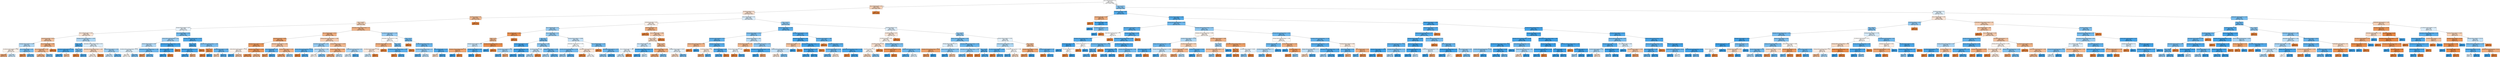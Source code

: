 digraph Tree {
node [shape=box, style="filled", color="black"] ;
0 [label="due_vs_submission_date <= 1.0\ngini = 0.5\nsamples = 48936\nvalue = [24468, 24468]", fillcolor="#e5813900"] ;
1 [label="due_vs_submission_date <= 0.0\ngini = 0.476\nsamples = 32049\nvalue = [19562, 12487]", fillcolor="#e581395c"] ;
0 -> 1 [labeldistance=2.5, labelangle=45, headlabel="True"] ;
2 [label="url_clicks_by_interval <= 1.0\ngini = 0.49\nsamples = 29103\nvalue = [16616, 12487]", fillcolor="#e581393f"] ;
1 -> 2 ;
3 [label="url_clicks_by_interval <= 0.0\ngini = 0.425\nsamples = 14573\nvalue = [10110, 4463]", fillcolor="#e581398e"] ;
2 -> 3 ;
4 [label="date <= 114.005\ngini = 0.479\nsamples = 11219\nvalue = [6756, 4463]", fillcolor="#e5813957"] ;
3 -> 4 ;
5 [label="forumng_clicks_by_interval <= 8.977\ngini = 0.498\nsamples = 5275\nvalue = [2490, 2785]", fillcolor="#399de51b"] ;
4 -> 5 ;
6 [label="due_vs_submission_date <= -0.001\ngini = 0.493\nsamples = 3928\nvalue = [2199, 1729]", fillcolor="#e5813937"] ;
5 -> 6 ;
7 [label="assessment_type_TMA <= 0.003\ngini = 0.448\nsamples = 2550\nvalue = [1685, 865]", fillcolor="#e581397c"] ;
6 -> 7 ;
8 [label="homepage_clicks_by_interval <= 8.976\ngini = 0.472\nsamples = 558\nvalue = [213, 345]", fillcolor="#399de562"] ;
7 -> 8 ;
9 [label="url_clicks_by_interval_change <= -0.006\ngini = 0.499\nsamples = 281\nvalue = [148, 133]", fillcolor="#e581391a"] ;
8 -> 9 ;
10 [label="gini = 0.354\nsamples = 87\nvalue = [67, 20]", fillcolor="#e58139b3"] ;
9 -> 10 ;
11 [label="gini = 0.486\nsamples = 194\nvalue = [81, 113]", fillcolor="#399de548"] ;
9 -> 11 ;
12 [label="due_vs_submission_date <= -3.627\ngini = 0.359\nsamples = 277\nvalue = [65, 212]", fillcolor="#399de5b1"] ;
8 -> 12 ;
13 [label="gini = 0.188\nsamples = 19\nvalue = [17, 2]", fillcolor="#e58139e1"] ;
12 -> 13 ;
14 [label="gini = 0.303\nsamples = 258\nvalue = [48, 210]", fillcolor="#399de5c5"] ;
12 -> 14 ;
15 [label="due_vs_submission_date <= -0.996\ngini = 0.386\nsamples = 1992\nvalue = [1472, 520]", fillcolor="#e58139a5"] ;
7 -> 15 ;
16 [label="due_vs_submission_date <= -1.002\ngini = 0.419\nsamples = 1743\nvalue = [1223, 520]", fillcolor="#e5813993"] ;
15 -> 16 ;
17 [label="gini = 0.4\nsamples = 1664\nvalue = [1204, 460]", fillcolor="#e581399e"] ;
16 -> 17 ;
18 [label="gini = 0.365\nsamples = 79\nvalue = [19, 60]", fillcolor="#399de5ae"] ;
16 -> 18 ;
19 [label="gini = 0.0\nsamples = 249\nvalue = [249, 0]", fillcolor="#e58139ff"] ;
15 -> 19 ;
20 [label="homepage_clicks_by_interval_change <= -15.897\ngini = 0.468\nsamples = 1378\nvalue = [514, 864]", fillcolor="#399de567"] ;
6 -> 20 ;
21 [label="weight <= 12.571\ngini = 0.187\nsamples = 317\nvalue = [33, 284]", fillcolor="#399de5e1"] ;
20 -> 21 ;
22 [label="oucollaborate_clicks_by_interval <= 0.005\ngini = 0.122\nsamples = 245\nvalue = [16, 229]", fillcolor="#399de5ed"] ;
21 -> 22 ;
23 [label="gini = 0.095\nsamples = 239\nvalue = [12, 227]", fillcolor="#399de5f2"] ;
22 -> 23 ;
24 [label="gini = 0.444\nsamples = 6\nvalue = [4, 2]", fillcolor="#e581397f"] ;
22 -> 24 ;
25 [label="weight <= 17.064\ngini = 0.361\nsamples = 72\nvalue = [17, 55]", fillcolor="#399de5b0"] ;
21 -> 25 ;
26 [label="gini = 0.0\nsamples = 12\nvalue = [12, 0]", fillcolor="#e58139ff"] ;
25 -> 26 ;
27 [label="gini = 0.153\nsamples = 60\nvalue = [5, 55]", fillcolor="#399de5e8"] ;
25 -> 27 ;
28 [label="externalquiz_clicks_by_interval_change <= -0.017\ngini = 0.496\nsamples = 1061\nvalue = [481, 580]", fillcolor="#399de52c"] ;
20 -> 28 ;
29 [label="externalquiz_clicks_by_interval_change <= -0.992\ngini = 0.478\nsamples = 480\nvalue = [290, 190]", fillcolor="#e5813958"] ;
28 -> 29 ;
30 [label="gini = 0.498\nsamples = 404\nvalue = [214, 190]", fillcolor="#e581391d"] ;
29 -> 30 ;
31 [label="gini = 0.0\nsamples = 76\nvalue = [76, 0]", fillcolor="#e58139ff"] ;
29 -> 31 ;
32 [label="resource_clicks_by_interval <= 3.932\ngini = 0.441\nsamples = 581\nvalue = [191, 390]", fillcolor="#399de582"] ;
28 -> 32 ;
33 [label="gini = 0.485\nsamples = 376\nvalue = [155, 221]", fillcolor="#399de54c"] ;
32 -> 33 ;
34 [label="gini = 0.29\nsamples = 205\nvalue = [36, 169]", fillcolor="#399de5c9"] ;
32 -> 34 ;
35 [label="due_vs_submission_date <= -0.043\ngini = 0.339\nsamples = 1347\nvalue = [291, 1056]", fillcolor="#399de5b9"] ;
5 -> 35 ;
36 [label="ouwiki_clicks_by_interval_change <= 3.914\ngini = 0.44\nsamples = 720\nvalue = [235, 485]", fillcolor="#399de583"] ;
35 -> 36 ;
37 [label="resource_clicks_by_interval <= 4.99\ngini = 0.472\nsamples = 602\nvalue = [230, 372]", fillcolor="#399de561"] ;
36 -> 37 ;
38 [label="oucontent_clicks_by_interval_change <= 9.728\ngini = 0.495\nsamples = 431\nvalue = [195, 236]", fillcolor="#399de52c"] ;
37 -> 38 ;
39 [label="gini = 0.499\nsamples = 331\nvalue = [171, 160]", fillcolor="#e5813910"] ;
38 -> 39 ;
40 [label="gini = 0.365\nsamples = 100\nvalue = [24, 76]", fillcolor="#399de5ae"] ;
38 -> 40 ;
41 [label="ouelluminate_clicks_by_interval_change <= -1.026\ngini = 0.326\nsamples = 171\nvalue = [35, 136]", fillcolor="#399de5bd"] ;
37 -> 41 ;
42 [label="gini = 0.245\nsamples = 7\nvalue = [6, 1]", fillcolor="#e58139d4"] ;
41 -> 42 ;
43 [label="gini = 0.291\nsamples = 164\nvalue = [29, 135]", fillcolor="#399de5c8"] ;
41 -> 43 ;
44 [label="ouelluminate_clicks_by_interval_change <= 13.854\ngini = 0.081\nsamples = 118\nvalue = [5, 113]", fillcolor="#399de5f4"] ;
36 -> 44 ;
45 [label="due_vs_submission_date <= -0.851\ngini = 0.05\nsamples = 116\nvalue = [3, 113]", fillcolor="#399de5f8"] ;
44 -> 45 ;
46 [label="gini = 0.034\nsamples = 115\nvalue = [2, 113]", fillcolor="#399de5fa"] ;
45 -> 46 ;
47 [label="gini = 0.0\nsamples = 1\nvalue = [1, 0]", fillcolor="#e58139ff"] ;
45 -> 47 ;
48 [label="gini = 0.0\nsamples = 2\nvalue = [2, 0]", fillcolor="#e58139ff"] ;
44 -> 48 ;
49 [label="oucontent_clicks_by_interval_change <= 24.013\ngini = 0.163\nsamples = 627\nvalue = [56, 571]", fillcolor="#399de5e6"] ;
35 -> 49 ;
50 [label="date <= 111.206\ngini = 0.116\nsamples = 534\nvalue = [33, 501]", fillcolor="#399de5ee"] ;
49 -> 50 ;
51 [label="ouelluminate_clicks_by_interval <= 1.177\ngini = 0.107\nsamples = 531\nvalue = [30, 501]", fillcolor="#399de5f0"] ;
50 -> 51 ;
52 [label="gini = 0.097\nsamples = 527\nvalue = [27, 500]", fillcolor="#399de5f1"] ;
51 -> 52 ;
53 [label="gini = 0.375\nsamples = 4\nvalue = [3, 1]", fillcolor="#e58139aa"] ;
51 -> 53 ;
54 [label="gini = 0.0\nsamples = 3\nvalue = [3, 0]", fillcolor="#e58139ff"] ;
50 -> 54 ;
55 [label="glossary_clicks_by_interval_change <= -2.029\ngini = 0.372\nsamples = 93\nvalue = [23, 70]", fillcolor="#399de5ab"] ;
49 -> 55 ;
56 [label="weight <= 21.25\ngini = 0.18\nsamples = 10\nvalue = [9, 1]", fillcolor="#e58139e3"] ;
55 -> 56 ;
57 [label="gini = 0.0\nsamples = 9\nvalue = [9, 0]", fillcolor="#e58139ff"] ;
56 -> 57 ;
58 [label="gini = 0.0\nsamples = 1\nvalue = [0, 1]", fillcolor="#399de5ff"] ;
56 -> 58 ;
59 [label="forumng_clicks_by_interval <= 9.998\ngini = 0.28\nsamples = 83\nvalue = [14, 69]", fillcolor="#399de5cb"] ;
55 -> 59 ;
60 [label="gini = 0.469\nsamples = 8\nvalue = [5, 3]", fillcolor="#e5813966"] ;
59 -> 60 ;
61 [label="gini = 0.211\nsamples = 75\nvalue = [9, 66]", fillcolor="#399de5dc"] ;
59 -> 61 ;
62 [label="externalquiz_clicks_by_interval_change <= 2.0\ngini = 0.405\nsamples = 5944\nvalue = [4266, 1678]", fillcolor="#e581399b"] ;
4 -> 62 ;
63 [label="due_vs_submission_date <= -0.001\ngini = 0.385\nsamples = 5640\nvalue = [4171, 1469]", fillcolor="#e58139a5"] ;
62 -> 63 ;
64 [label="assessment_type_CMA <= 0.999\ngini = 0.311\nsamples = 3569\nvalue = [2883, 686]", fillcolor="#e58139c2"] ;
63 -> 64 ;
65 [label="homepage_clicks_by_interval <= 0.008\ngini = 0.257\nsamples = 2783\nvalue = [2361, 422]", fillcolor="#e58139d1"] ;
64 -> 65 ;
66 [label="ouwiki_clicks_by_interval_change <= -11.425\ngini = 0.499\nsamples = 126\nvalue = [66, 60]", fillcolor="#e5813917"] ;
65 -> 66 ;
67 [label="gini = 0.18\nsamples = 30\nvalue = [3, 27]", fillcolor="#399de5e3"] ;
66 -> 67 ;
68 [label="gini = 0.451\nsamples = 96\nvalue = [63, 33]", fillcolor="#e5813979"] ;
66 -> 68 ;
69 [label="homepage_clicks_by_interval <= 16.988\ngini = 0.235\nsamples = 2657\nvalue = [2295, 362]", fillcolor="#e58139d7"] ;
65 -> 69 ;
70 [label="gini = 0.194\nsamples = 2261\nvalue = [2015, 246]", fillcolor="#e58139e0"] ;
69 -> 70 ;
71 [label="gini = 0.414\nsamples = 396\nvalue = [280, 116]", fillcolor="#e5813995"] ;
69 -> 71 ;
72 [label="externalquiz_clicks_by_interval <= 0.004\ngini = 0.446\nsamples = 786\nvalue = [522, 264]", fillcolor="#e581397e"] ;
64 -> 72 ;
73 [label="due_vs_submission_date <= -6.5\ngini = 0.255\nsamples = 80\nvalue = [12, 68]", fillcolor="#399de5d2"] ;
72 -> 73 ;
74 [label="gini = 0.245\nsamples = 7\nvalue = [6, 1]", fillcolor="#e58139d4"] ;
73 -> 74 ;
75 [label="gini = 0.151\nsamples = 73\nvalue = [6, 67]", fillcolor="#399de5e8"] ;
73 -> 75 ;
76 [label="forumng_clicks_by_interval <= 4.845\ngini = 0.401\nsamples = 706\nvalue = [510, 196]", fillcolor="#e581399d"] ;
72 -> 76 ;
77 [label="gini = 0.324\nsamples = 599\nvalue = [477, 122]", fillcolor="#e58139be"] ;
76 -> 77 ;
78 [label="gini = 0.427\nsamples = 107\nvalue = [33, 74]", fillcolor="#399de58d"] ;
76 -> 78 ;
79 [label="forumng_clicks_by_interval_change <= -11.889\ngini = 0.47\nsamples = 2071\nvalue = [1288, 783]", fillcolor="#e5813964"] ;
63 -> 79 ;
80 [label="url_clicks_by_interval_change <= -4.857\ngini = 0.435\nsamples = 391\nvalue = [125, 266]", fillcolor="#399de587"] ;
79 -> 80 ;
81 [label="glossary_clicks_by_interval_change <= -43.222\ngini = 0.249\nsamples = 103\nvalue = [15, 88]", fillcolor="#399de5d4"] ;
80 -> 81 ;
82 [label="gini = 0.0\nsamples = 4\nvalue = [4, 0]", fillcolor="#e58139ff"] ;
81 -> 82 ;
83 [label="gini = 0.198\nsamples = 99\nvalue = [11, 88]", fillcolor="#399de5df"] ;
81 -> 83 ;
84 [label="resource_clicks_by_interval <= 0.982\ngini = 0.472\nsamples = 288\nvalue = [110, 178]", fillcolor="#399de561"] ;
80 -> 84 ;
85 [label="gini = 0.499\nsamples = 139\nvalue = [72, 67]", fillcolor="#e5813912"] ;
84 -> 85 ;
86 [label="gini = 0.38\nsamples = 149\nvalue = [38, 111]", fillcolor="#399de5a8"] ;
84 -> 86 ;
87 [label="homepage_clicks_by_interval <= 24.823\ngini = 0.426\nsamples = 1680\nvalue = [1163, 517]", fillcolor="#e581398e"] ;
79 -> 87 ;
88 [label="forumng_clicks_by_interval <= 24.895\ngini = 0.383\nsamples = 1462\nvalue = [1085, 377]", fillcolor="#e58139a6"] ;
87 -> 88 ;
89 [label="gini = 0.365\nsamples = 1389\nvalue = [1056, 333]", fillcolor="#e58139af"] ;
88 -> 89 ;
90 [label="gini = 0.479\nsamples = 73\nvalue = [29, 44]", fillcolor="#399de557"] ;
88 -> 90 ;
91 [label="ouwiki_clicks_by_interval_change <= 34.5\ngini = 0.46\nsamples = 218\nvalue = [78, 140]", fillcolor="#399de571"] ;
87 -> 91 ;
92 [label="gini = 0.493\nsamples = 165\nvalue = [73, 92]", fillcolor="#399de535"] ;
91 -> 92 ;
93 [label="gini = 0.171\nsamples = 53\nvalue = [5, 48]", fillcolor="#399de5e4"] ;
91 -> 93 ;
94 [label="url_clicks_by_interval_change <= -0.003\ngini = 0.43\nsamples = 304\nvalue = [95, 209]", fillcolor="#399de58b"] ;
62 -> 94 ;
95 [label="externalquiz_clicks_by_interval <= 2.998\ngini = 0.5\nsamples = 101\nvalue = [51, 50]", fillcolor="#e5813905"] ;
94 -> 95 ;
96 [label="externalquiz_clicks_by_interval <= 2.011\ngini = 0.38\nsamples = 55\nvalue = [41, 14]", fillcolor="#e58139a8"] ;
95 -> 96 ;
97 [label="url_clicks_by_interval_change <= -0.964\ngini = 0.495\nsamples = 31\nvalue = [17, 14]", fillcolor="#e581392d"] ;
96 -> 97 ;
98 [label="gini = 0.486\nsamples = 24\nvalue = [10, 14]", fillcolor="#399de549"] ;
97 -> 98 ;
99 [label="gini = 0.0\nsamples = 7\nvalue = [7, 0]", fillcolor="#e58139ff"] ;
97 -> 99 ;
100 [label="gini = 0.0\nsamples = 24\nvalue = [24, 0]", fillcolor="#e58139ff"] ;
96 -> 100 ;
101 [label="date <= 206.5\ngini = 0.34\nsamples = 46\nvalue = [10, 36]", fillcolor="#399de5b8"] ;
95 -> 101 ;
102 [label="oucollaborate_clicks_by_interval_change <= -0.488\ngini = 0.245\nsamples = 42\nvalue = [6, 36]", fillcolor="#399de5d4"] ;
101 -> 102 ;
103 [label="gini = 0.0\nsamples = 2\nvalue = [2, 0]", fillcolor="#e58139ff"] ;
102 -> 103 ;
104 [label="gini = 0.18\nsamples = 40\nvalue = [4, 36]", fillcolor="#399de5e3"] ;
102 -> 104 ;
105 [label="gini = 0.0\nsamples = 4\nvalue = [4, 0]", fillcolor="#e58139ff"] ;
101 -> 105 ;
106 [label="date <= 115.22\ngini = 0.34\nsamples = 203\nvalue = [44, 159]", fillcolor="#399de5b8"] ;
94 -> 106 ;
107 [label="gini = 0.0\nsamples = 4\nvalue = [4, 0]", fillcolor="#e58139ff"] ;
106 -> 107 ;
108 [label="forumng_clicks_by_interval_change <= 0.5\ngini = 0.321\nsamples = 199\nvalue = [40, 159]", fillcolor="#399de5bf"] ;
106 -> 108 ;
109 [label="oucontent_clicks_by_interval_change <= -6.5\ngini = 0.427\nsamples = 97\nvalue = [30, 67]", fillcolor="#399de58d"] ;
108 -> 109 ;
110 [label="gini = 0.219\nsamples = 32\nvalue = [4, 28]", fillcolor="#399de5db"] ;
109 -> 110 ;
111 [label="gini = 0.48\nsamples = 65\nvalue = [26, 39]", fillcolor="#399de555"] ;
109 -> 111 ;
112 [label="due_vs_submission_date <= -3.127\ngini = 0.177\nsamples = 102\nvalue = [10, 92]", fillcolor="#399de5e3"] ;
108 -> 112 ;
113 [label="gini = 0.48\nsamples = 5\nvalue = [3, 2]", fillcolor="#e5813955"] ;
112 -> 113 ;
114 [label="gini = 0.134\nsamples = 97\nvalue = [7, 90]", fillcolor="#399de5eb"] ;
112 -> 114 ;
115 [label="gini = 0.0\nsamples = 3354\nvalue = [3354, 0]", fillcolor="#e58139ff"] ;
3 -> 115 ;
116 [label="due_vs_submission_date <= -0.0\ngini = 0.495\nsamples = 14530\nvalue = [6506, 8024]", fillcolor="#399de530"] ;
2 -> 116 ;
117 [label="assessment_type_TMA <= 0.001\ngini = 0.498\nsamples = 9376\nvalue = [4947, 4429]", fillcolor="#e581391b"] ;
116 -> 117 ;
118 [label="due_vs_submission_date <= -3.0\ngini = 0.443\nsamples = 4803\nvalue = [1590, 3213]", fillcolor="#399de581"] ;
117 -> 118 ;
119 [label="due_vs_submission_date <= -8.93\ngini = 0.17\nsamples = 139\nvalue = [126, 13]", fillcolor="#e58139e5"] ;
118 -> 119 ;
120 [label="weight <= 3.46\ngini = 0.422\nsamples = 43\nvalue = [30, 13]", fillcolor="#e5813991"] ;
119 -> 120 ;
121 [label="homepage_clicks_by_interval <= 26.0\ngini = 0.488\nsamples = 19\nvalue = [8, 11]", fillcolor="#399de546"] ;
120 -> 121 ;
122 [label="homepage_clicks_by_interval_change <= 9.5\ngini = 0.346\nsamples = 9\nvalue = [7, 2]", fillcolor="#e58139b6"] ;
121 -> 122 ;
123 [label="gini = 0.0\nsamples = 2\nvalue = [0, 2]", fillcolor="#399de5ff"] ;
122 -> 123 ;
124 [label="gini = 0.0\nsamples = 7\nvalue = [7, 0]", fillcolor="#e58139ff"] ;
122 -> 124 ;
125 [label="oucontent_clicks_by_interval <= 66.0\ngini = 0.18\nsamples = 10\nvalue = [1, 9]", fillcolor="#399de5e3"] ;
121 -> 125 ;
126 [label="gini = 0.0\nsamples = 9\nvalue = [0, 9]", fillcolor="#399de5ff"] ;
125 -> 126 ;
127 [label="gini = 0.0\nsamples = 1\nvalue = [1, 0]", fillcolor="#e58139ff"] ;
125 -> 127 ;
128 [label="homepage_clicks_by_interval_change <= -22.191\ngini = 0.153\nsamples = 24\nvalue = [22, 2]", fillcolor="#e58139e8"] ;
120 -> 128 ;
129 [label="gini = 0.0\nsamples = 2\nvalue = [0, 2]", fillcolor="#399de5ff"] ;
128 -> 129 ;
130 [label="gini = 0.0\nsamples = 22\nvalue = [22, 0]", fillcolor="#e58139ff"] ;
128 -> 130 ;
131 [label="gini = 0.0\nsamples = 96\nvalue = [96, 0]", fillcolor="#e58139ff"] ;
119 -> 131 ;
132 [label="due_vs_submission_date <= -3.0\ngini = 0.431\nsamples = 4664\nvalue = [1464, 3200]", fillcolor="#399de58a"] ;
118 -> 132 ;
133 [label="date <= 57.7\ngini = 0.355\nsamples = 2595\nvalue = [598, 1997]", fillcolor="#399de5b3"] ;
132 -> 133 ;
134 [label="subpage_clicks_by_interval <= 4.87\ngini = 0.092\nsamples = 665\nvalue = [32, 633]", fillcolor="#399de5f2"] ;
133 -> 134 ;
135 [label="oucontent_clicks_by_interval <= 33.28\ngini = 0.444\nsamples = 27\nvalue = [9, 18]", fillcolor="#399de57f"] ;
134 -> 135 ;
136 [label="gini = 0.198\nsamples = 18\nvalue = [2, 16]", fillcolor="#399de5df"] ;
135 -> 136 ;
137 [label="gini = 0.346\nsamples = 9\nvalue = [7, 2]", fillcolor="#e58139b6"] ;
135 -> 137 ;
138 [label="url_clicks_by_interval_change <= 15.5\ngini = 0.07\nsamples = 638\nvalue = [23, 615]", fillcolor="#399de5f5"] ;
134 -> 138 ;
139 [label="gini = 0.037\nsamples = 532\nvalue = [10, 522]", fillcolor="#399de5fa"] ;
138 -> 139 ;
140 [label="gini = 0.215\nsamples = 106\nvalue = [13, 93]", fillcolor="#399de5db"] ;
138 -> 140 ;
141 [label="url_clicks_by_interval <= 3.989\ngini = 0.415\nsamples = 1930\nvalue = [566, 1364]", fillcolor="#399de595"] ;
133 -> 141 ;
142 [label="url_clicks_by_interval <= 3.004\ngini = 0.484\nsamples = 882\nvalue = [363, 519]", fillcolor="#399de54d"] ;
141 -> 142 ;
143 [label="gini = 0.463\nsamples = 817\nvalue = [298, 519]", fillcolor="#399de56d"] ;
142 -> 143 ;
144 [label="gini = 0.0\nsamples = 65\nvalue = [65, 0]", fillcolor="#e58139ff"] ;
142 -> 144 ;
145 [label="subpage_clicks_by_interval <= 14.982\ngini = 0.312\nsamples = 1048\nvalue = [203, 845]", fillcolor="#399de5c2"] ;
141 -> 145 ;
146 [label="gini = 0.457\nsamples = 170\nvalue = [60, 110]", fillcolor="#399de574"] ;
145 -> 146 ;
147 [label="gini = 0.273\nsamples = 878\nvalue = [143, 735]", fillcolor="#399de5cd"] ;
145 -> 147 ;
148 [label="forumng_clicks_by_interval <= 58.968\ngini = 0.487\nsamples = 2069\nvalue = [866, 1203]", fillcolor="#399de547"] ;
132 -> 148 ;
149 [label="externalquiz_clicks_by_interval <= 1.001\ngini = 0.5\nsamples = 1506\nvalue = [742, 764]", fillcolor="#399de507"] ;
148 -> 149 ;
150 [label="oucontent_clicks_by_interval_change <= 11.784\ngini = 0.347\nsamples = 277\nvalue = [62, 215]", fillcolor="#399de5b5"] ;
149 -> 150 ;
151 [label="gini = 0.436\nsamples = 143\nvalue = [46, 97]", fillcolor="#399de586"] ;
150 -> 151 ;
152 [label="gini = 0.21\nsamples = 134\nvalue = [16, 118]", fillcolor="#399de5dc"] ;
150 -> 152 ;
153 [label="externalquiz_clicks_by_interval <= 2.0\ngini = 0.494\nsamples = 1229\nvalue = [680, 549]", fillcolor="#e5813931"] ;
149 -> 153 ;
154 [label="gini = 0.0\nsamples = 149\nvalue = [149, 0]", fillcolor="#e58139ff"] ;
153 -> 154 ;
155 [label="gini = 0.5\nsamples = 1080\nvalue = [531, 549]", fillcolor="#399de508"] ;
153 -> 155 ;
156 [label="due_vs_submission_date <= -2.026\ngini = 0.343\nsamples = 563\nvalue = [124, 439]", fillcolor="#399de5b7"] ;
148 -> 156 ;
157 [label="gini = 0.0\nsamples = 18\nvalue = [18, 0]", fillcolor="#e58139ff"] ;
156 -> 157 ;
158 [label="externalquiz_clicks_by_interval <= 3.977\ngini = 0.313\nsamples = 545\nvalue = [106, 439]", fillcolor="#399de5c1"] ;
156 -> 158 ;
159 [label="gini = 0.421\nsamples = 292\nvalue = [88, 204]", fillcolor="#399de591"] ;
158 -> 159 ;
160 [label="gini = 0.132\nsamples = 253\nvalue = [18, 235]", fillcolor="#399de5eb"] ;
158 -> 160 ;
161 [label="assessment_type_TMA <= 1.0\ngini = 0.39\nsamples = 4573\nvalue = [3357, 1216]", fillcolor="#e58139a3"] ;
117 -> 161 ;
162 [label="gini = 0.0\nsamples = 1185\nvalue = [1185, 0]", fillcolor="#e58139ff"] ;
161 -> 162 ;
163 [label="due_vs_submission_date <= -0.998\ngini = 0.46\nsamples = 3388\nvalue = [2172, 1216]", fillcolor="#e5813970"] ;
161 -> 163 ;
164 [label="date <= 111.038\ngini = 0.484\nsamples = 2957\nvalue = [1741, 1216]", fillcolor="#e581394d"] ;
163 -> 164 ;
165 [label="due_vs_submission_date <= -1.006\ngini = 0.488\nsamples = 1174\nvalue = [495, 679]", fillcolor="#399de545"] ;
164 -> 165 ;
166 [label="due_vs_submission_date <= -1.998\ngini = 0.498\nsamples = 1034\nvalue = [485, 549]", fillcolor="#399de51e"] ;
165 -> 166 ;
167 [label="gini = 0.49\nsamples = 960\nvalue = [411, 549]", fillcolor="#399de540"] ;
166 -> 167 ;
168 [label="gini = 0.0\nsamples = 74\nvalue = [74, 0]", fillcolor="#e58139ff"] ;
166 -> 168 ;
169 [label="externalquiz_clicks_by_interval_change <= 3.5\ngini = 0.133\nsamples = 140\nvalue = [10, 130]", fillcolor="#399de5eb"] ;
165 -> 169 ;
170 [label="gini = 0.1\nsamples = 133\nvalue = [7, 126]", fillcolor="#399de5f1"] ;
169 -> 170 ;
171 [label="gini = 0.49\nsamples = 7\nvalue = [3, 4]", fillcolor="#399de540"] ;
169 -> 171 ;
172 [label="weight <= 24.962\ngini = 0.421\nsamples = 1783\nvalue = [1246, 537]", fillcolor="#e5813991"] ;
164 -> 172 ;
173 [label="due_vs_submission_date <= -1.002\ngini = 0.369\nsamples = 1431\nvalue = [1082, 349]", fillcolor="#e58139ad"] ;
172 -> 173 ;
174 [label="gini = 0.338\nsamples = 1353\nvalue = [1062, 291]", fillcolor="#e58139b9"] ;
173 -> 174 ;
175 [label="gini = 0.381\nsamples = 78\nvalue = [20, 58]", fillcolor="#399de5a7"] ;
173 -> 175 ;
176 [label="homepage_clicks_by_interval <= 30.875\ngini = 0.498\nsamples = 352\nvalue = [164, 188]", fillcolor="#399de521"] ;
172 -> 176 ;
177 [label="gini = 0.482\nsamples = 230\nvalue = [137, 93]", fillcolor="#e5813952"] ;
176 -> 177 ;
178 [label="gini = 0.345\nsamples = 122\nvalue = [27, 95]", fillcolor="#399de5b7"] ;
176 -> 178 ;
179 [label="gini = 0.0\nsamples = 431\nvalue = [431, 0]", fillcolor="#e58139ff"] ;
163 -> 179 ;
180 [label="date <= 111.721\ngini = 0.422\nsamples = 5154\nvalue = [1559, 3595]", fillcolor="#399de590"] ;
116 -> 180 ;
181 [label="forumng_clicks_by_interval <= 5.979\ngini = 0.247\nsamples = 2530\nvalue = [366, 2164]", fillcolor="#399de5d4"] ;
180 -> 181 ;
182 [label="forumng_clicks_by_interval <= 0.012\ngini = 0.379\nsamples = 775\nvalue = [197, 578]", fillcolor="#399de5a8"] ;
181 -> 182 ;
183 [label="url_clicks_by_interval_change <= -24.5\ngini = 0.257\nsamples = 449\nvalue = [68, 381]", fillcolor="#399de5d1"] ;
182 -> 183 ;
184 [label="subpage_clicks_by_interval_change <= -74.5\ngini = 0.408\nsamples = 14\nvalue = [10, 4]", fillcolor="#e5813999"] ;
183 -> 184 ;
185 [label="gini = 0.0\nsamples = 10\nvalue = [10, 0]", fillcolor="#e58139ff"] ;
184 -> 185 ;
186 [label="gini = 0.0\nsamples = 4\nvalue = [0, 4]", fillcolor="#399de5ff"] ;
184 -> 186 ;
187 [label="homepage_clicks_by_interval <= 2.821\ngini = 0.231\nsamples = 435\nvalue = [58, 377]", fillcolor="#399de5d8"] ;
183 -> 187 ;
188 [label="url_clicks_by_interval <= 1.991\ngini = 0.496\nsamples = 22\nvalue = [12, 10]", fillcolor="#e581392a"] ;
187 -> 188 ;
189 [label="gini = 0.337\nsamples = 14\nvalue = [11, 3]", fillcolor="#e58139b9"] ;
188 -> 189 ;
190 [label="gini = 0.219\nsamples = 8\nvalue = [1, 7]", fillcolor="#399de5db"] ;
188 -> 190 ;
191 [label="page_clicks_by_interval <= 0.098\ngini = 0.198\nsamples = 413\nvalue = [46, 367]", fillcolor="#399de5df"] ;
187 -> 191 ;
192 [label="gini = 0.184\nsamples = 409\nvalue = [42, 367]", fillcolor="#399de5e2"] ;
191 -> 192 ;
193 [label="gini = 0.0\nsamples = 4\nvalue = [4, 0]", fillcolor="#e58139ff"] ;
191 -> 193 ;
194 [label="forumng_clicks_by_interval <= 1.981\ngini = 0.478\nsamples = 326\nvalue = [129, 197]", fillcolor="#399de558"] ;
182 -> 194 ;
195 [label="forumng_clicks_by_interval <= 1.016\ngini = 0.416\nsamples = 78\nvalue = [55, 23]", fillcolor="#e5813994"] ;
194 -> 195 ;
196 [label="forumng_clicks_by_interval <= 0.993\ngini = 0.499\nsamples = 44\nvalue = [21, 23]", fillcolor="#399de516"] ;
195 -> 196 ;
197 [label="gini = 0.0\nsamples = 19\nvalue = [19, 0]", fillcolor="#e58139ff"] ;
196 -> 197 ;
198 [label="gini = 0.147\nsamples = 25\nvalue = [2, 23]", fillcolor="#399de5e9"] ;
196 -> 198 ;
199 [label="gini = 0.0\nsamples = 34\nvalue = [34, 0]", fillcolor="#e58139ff"] ;
195 -> 199 ;
200 [label="ouwiki_clicks_by_interval_change <= -0.874\ngini = 0.419\nsamples = 248\nvalue = [74, 174]", fillcolor="#399de593"] ;
194 -> 200 ;
201 [label="externalquiz_clicks_by_interval_change <= 1.018\ngini = 0.134\nsamples = 83\nvalue = [6, 77]", fillcolor="#399de5eb"] ;
200 -> 201 ;
202 [label="gini = 0.05\nsamples = 78\nvalue = [2, 76]", fillcolor="#399de5f8"] ;
201 -> 202 ;
203 [label="gini = 0.32\nsamples = 5\nvalue = [4, 1]", fillcolor="#e58139bf"] ;
201 -> 203 ;
204 [label="resource_clicks_by_interval_change <= 1.543\ngini = 0.485\nsamples = 165\nvalue = [68, 97]", fillcolor="#399de54c"] ;
200 -> 204 ;
205 [label="gini = 0.493\nsamples = 86\nvalue = [48, 38]", fillcolor="#e5813935"] ;
204 -> 205 ;
206 [label="gini = 0.378\nsamples = 79\nvalue = [20, 59]", fillcolor="#399de5a9"] ;
204 -> 206 ;
207 [label="url_clicks_by_interval_change <= 1.021\ngini = 0.174\nsamples = 1755\nvalue = [169, 1586]", fillcolor="#399de5e4"] ;
181 -> 207 ;
208 [label="homepage_clicks_by_interval <= 1.506\ngini = 0.084\nsamples = 961\nvalue = [42, 919]", fillcolor="#399de5f3"] ;
207 -> 208 ;
209 [label="homepage_clicks_by_interval <= 0.5\ngini = 0.444\nsamples = 3\nvalue = [2, 1]", fillcolor="#e581397f"] ;
208 -> 209 ;
210 [label="gini = 0.0\nsamples = 1\nvalue = [0, 1]", fillcolor="#399de5ff"] ;
209 -> 210 ;
211 [label="gini = 0.0\nsamples = 2\nvalue = [2, 0]", fillcolor="#e58139ff"] ;
209 -> 211 ;
212 [label="externalquiz_clicks_by_interval_change <= 7.5\ngini = 0.08\nsamples = 958\nvalue = [40, 918]", fillcolor="#399de5f4"] ;
208 -> 212 ;
213 [label="forumng_clicks_by_interval <= 26.5\ngini = 0.078\nsamples = 957\nvalue = [39, 918]", fillcolor="#399de5f4"] ;
212 -> 213 ;
214 [label="gini = 0.118\nsamples = 509\nvalue = [32, 477]", fillcolor="#399de5ee"] ;
213 -> 214 ;
215 [label="gini = 0.031\nsamples = 448\nvalue = [7, 441]", fillcolor="#399de5fb"] ;
213 -> 215 ;
216 [label="gini = 0.0\nsamples = 1\nvalue = [1, 0]", fillcolor="#e58139ff"] ;
212 -> 216 ;
217 [label="url_clicks_by_interval_change <= 1.996\ngini = 0.269\nsamples = 794\nvalue = [127, 667]", fillcolor="#399de5ce"] ;
207 -> 217 ;
218 [label="gini = 0.0\nsamples = 27\nvalue = [27, 0]", fillcolor="#e58139ff"] ;
217 -> 218 ;
219 [label="subpage_clicks_by_interval <= 26.837\ngini = 0.227\nsamples = 767\nvalue = [100, 667]", fillcolor="#399de5d9"] ;
217 -> 219 ;
220 [label="url_clicks_by_interval_change <= 8.162\ngini = 0.336\nsamples = 356\nvalue = [76, 280]", fillcolor="#399de5ba"] ;
219 -> 220 ;
221 [label="gini = 0.289\nsamples = 320\nvalue = [56, 264]", fillcolor="#399de5c9"] ;
220 -> 221 ;
222 [label="gini = 0.494\nsamples = 36\nvalue = [20, 16]", fillcolor="#e5813933"] ;
220 -> 222 ;
223 [label="oucollaborate_clicks_by_interval_change <= -11.782\ngini = 0.11\nsamples = 411\nvalue = [24, 387]", fillcolor="#399de5ef"] ;
219 -> 223 ;
224 [label="gini = 0.0\nsamples = 2\nvalue = [2, 0]", fillcolor="#e58139ff"] ;
223 -> 224 ;
225 [label="gini = 0.102\nsamples = 409\nvalue = [22, 387]", fillcolor="#399de5f1"] ;
223 -> 225 ;
226 [label="url_clicks_by_interval <= 4.0\ngini = 0.496\nsamples = 2624\nvalue = [1193, 1431]", fillcolor="#399de52a"] ;
180 -> 226 ;
227 [label="url_clicks_by_interval <= 3.017\ngini = 0.494\nsamples = 1577\nvalue = [874, 703]", fillcolor="#e5813932"] ;
226 -> 227 ;
228 [label="url_clicks_by_interval <= 2.993\ngini = 0.499\nsamples = 1474\nvalue = [771, 703]", fillcolor="#e5813916"] ;
227 -> 228 ;
229 [label="url_clicks_by_interval <= 2.002\ngini = 0.492\nsamples = 1283\nvalue = [725, 558]", fillcolor="#e581393b"] ;
228 -> 229 ;
230 [label="url_clicks_by_interval <= 2.0\ngini = 0.5\nsamples = 1147\nvalue = [589, 558]", fillcolor="#e581390d"] ;
229 -> 230 ;
231 [label="gini = 0.479\nsamples = 842\nvalue = [508, 334]", fillcolor="#e5813957"] ;
230 -> 231 ;
232 [label="gini = 0.39\nsamples = 305\nvalue = [81, 224]", fillcolor="#399de5a3"] ;
230 -> 232 ;
233 [label="gini = 0.0\nsamples = 136\nvalue = [136, 0]", fillcolor="#e58139ff"] ;
229 -> 233 ;
234 [label="forumng_clicks_by_interval_change <= -192.0\ngini = 0.366\nsamples = 191\nvalue = [46, 145]", fillcolor="#399de5ae"] ;
228 -> 234 ;
235 [label="ouwiki_clicks_by_interval_change <= -102.0\ngini = 0.198\nsamples = 9\nvalue = [8, 1]", fillcolor="#e58139df"] ;
234 -> 235 ;
236 [label="gini = 0.0\nsamples = 1\nvalue = [0, 1]", fillcolor="#399de5ff"] ;
235 -> 236 ;
237 [label="gini = 0.0\nsamples = 8\nvalue = [8, 0]", fillcolor="#e58139ff"] ;
235 -> 237 ;
238 [label="subpage_clicks_by_interval_change <= 13.085\ngini = 0.33\nsamples = 182\nvalue = [38, 144]", fillcolor="#399de5bc"] ;
234 -> 238 ;
239 [label="gini = 0.21\nsamples = 134\nvalue = [16, 118]", fillcolor="#399de5dc"] ;
238 -> 239 ;
240 [label="gini = 0.497\nsamples = 48\nvalue = [22, 26]", fillcolor="#399de527"] ;
238 -> 240 ;
241 [label="gini = 0.0\nsamples = 103\nvalue = [103, 0]", fillcolor="#e58139ff"] ;
227 -> 241 ;
242 [label="date <= 195.076\ngini = 0.424\nsamples = 1047\nvalue = [319, 728]", fillcolor="#399de58f"] ;
226 -> 242 ;
243 [label="glossary_clicks_by_interval_change <= -0.032\ngini = 0.344\nsamples = 688\nvalue = [152, 536]", fillcolor="#399de5b7"] ;
242 -> 243 ;
244 [label="forumng_clicks_by_interval <= 8.777\ngini = 0.496\nsamples = 88\nvalue = [40, 48]", fillcolor="#399de52a"] ;
243 -> 244 ;
245 [label="homepage_clicks_by_interval_change <= 14.912\ngini = 0.32\nsamples = 30\nvalue = [24, 6]", fillcolor="#e58139bf"] ;
244 -> 245 ;
246 [label="gini = 0.245\nsamples = 28\nvalue = [24, 4]", fillcolor="#e58139d4"] ;
245 -> 246 ;
247 [label="gini = 0.0\nsamples = 2\nvalue = [0, 2]", fillcolor="#399de5ff"] ;
245 -> 247 ;
248 [label="glossary_clicks_by_interval_change <= -2.919\ngini = 0.4\nsamples = 58\nvalue = [16, 42]", fillcolor="#399de59e"] ;
244 -> 248 ;
249 [label="gini = 0.056\nsamples = 35\nvalue = [1, 34]", fillcolor="#399de5f8"] ;
248 -> 249 ;
250 [label="gini = 0.454\nsamples = 23\nvalue = [15, 8]", fillcolor="#e5813977"] ;
248 -> 250 ;
251 [label="externalquiz_clicks_by_interval_change <= -0.035\ngini = 0.304\nsamples = 600\nvalue = [112, 488]", fillcolor="#399de5c4"] ;
243 -> 251 ;
252 [label="externalquiz_clicks_by_interval_change <= -0.952\ngini = 0.42\nsamples = 210\nvalue = [63, 147]", fillcolor="#399de592"] ;
251 -> 252 ;
253 [label="gini = 0.316\nsamples = 183\nvalue = [36, 147]", fillcolor="#399de5c1"] ;
252 -> 253 ;
254 [label="gini = 0.0\nsamples = 27\nvalue = [27, 0]", fillcolor="#e58139ff"] ;
252 -> 254 ;
255 [label="date <= 115.596\ngini = 0.22\nsamples = 390\nvalue = [49, 341]", fillcolor="#399de5da"] ;
251 -> 255 ;
256 [label="gini = 0.0\nsamples = 4\nvalue = [4, 0]", fillcolor="#e58139ff"] ;
255 -> 256 ;
257 [label="gini = 0.206\nsamples = 386\nvalue = [45, 341]", fillcolor="#399de5dd"] ;
255 -> 257 ;
258 [label="glossary_clicks_by_interval <= 0.033\ngini = 0.498\nsamples = 359\nvalue = [167, 192]", fillcolor="#399de521"] ;
242 -> 258 ;
259 [label="ouwiki_clicks_by_interval_change <= -56.5\ngini = 0.469\nsamples = 251\nvalue = [94, 157]", fillcolor="#399de566"] ;
258 -> 259 ;
260 [label="url_clicks_by_interval_change <= -16.832\ngini = 0.242\nsamples = 85\nvalue = [12, 73]", fillcolor="#399de5d5"] ;
259 -> 260 ;
261 [label="gini = 0.0\nsamples = 2\nvalue = [2, 0]", fillcolor="#e58139ff"] ;
260 -> 261 ;
262 [label="gini = 0.212\nsamples = 83\nvalue = [10, 73]", fillcolor="#399de5dc"] ;
260 -> 262 ;
263 [label="url_clicks_by_interval_change <= -0.86\ngini = 0.5\nsamples = 166\nvalue = [82, 84]", fillcolor="#399de506"] ;
259 -> 263 ;
264 [label="gini = 0.124\nsamples = 30\nvalue = [2, 28]", fillcolor="#399de5ed"] ;
263 -> 264 ;
265 [label="gini = 0.484\nsamples = 136\nvalue = [80, 56]", fillcolor="#e581394d"] ;
263 -> 265 ;
266 [label="date <= 206.914\ngini = 0.438\nsamples = 108\nvalue = [73, 35]", fillcolor="#e5813985"] ;
258 -> 266 ;
267 [label="homepage_clicks_by_interval <= 79.322\ngini = 0.336\nsamples = 89\nvalue = [70, 19]", fillcolor="#e58139ba"] ;
266 -> 267 ;
268 [label="gini = 0.235\nsamples = 81\nvalue = [70, 11]", fillcolor="#e58139d7"] ;
267 -> 268 ;
269 [label="gini = 0.0\nsamples = 8\nvalue = [0, 8]", fillcolor="#399de5ff"] ;
267 -> 269 ;
270 [label="url_clicks_by_interval_change <= -2.76\ngini = 0.266\nsamples = 19\nvalue = [3, 16]", fillcolor="#399de5cf"] ;
266 -> 270 ;
271 [label="gini = 0.0\nsamples = 2\nvalue = [2, 0]", fillcolor="#e58139ff"] ;
270 -> 271 ;
272 [label="gini = 0.111\nsamples = 17\nvalue = [1, 16]", fillcolor="#399de5ef"] ;
270 -> 272 ;
273 [label="gini = 0.0\nsamples = 2946\nvalue = [2946, 0]", fillcolor="#e58139ff"] ;
1 -> 273 ;
274 [label="date <= 111.019\ngini = 0.412\nsamples = 16887\nvalue = [4906, 11981]", fillcolor="#399de597"] ;
0 -> 274 [labeldistance=2.5, labelangle=-45, headlabel="False"] ;
275 [label="assessment_type_TMA <= 0.992\ngini = 0.202\nsamples = 8166\nvalue = [929, 7237]", fillcolor="#399de5de"] ;
274 -> 275 ;
276 [label="assessment_type_CMA <= 0.966\ngini = 0.382\nsamples = 105\nvalue = [78, 27]", fillcolor="#e58139a7"] ;
275 -> 276 ;
277 [label="gini = 0.0\nsamples = 77\nvalue = [77, 0]", fillcolor="#e58139ff"] ;
276 -> 277 ;
278 [label="due_vs_submission_date <= 66.0\ngini = 0.069\nsamples = 28\nvalue = [1, 27]", fillcolor="#399de5f6"] ;
276 -> 278 ;
279 [label="gini = 0.0\nsamples = 24\nvalue = [0, 24]", fillcolor="#399de5ff"] ;
278 -> 279 ;
280 [label="homepage_clicks_by_interval <= 0.5\ngini = 0.375\nsamples = 4\nvalue = [1, 3]", fillcolor="#399de5aa"] ;
278 -> 280 ;
281 [label="gini = 0.0\nsamples = 3\nvalue = [0, 3]", fillcolor="#399de5ff"] ;
280 -> 281 ;
282 [label="gini = 0.0\nsamples = 1\nvalue = [1, 0]", fillcolor="#e58139ff"] ;
280 -> 282 ;
283 [label="forumng_clicks_by_interval <= 4.961\ngini = 0.189\nsamples = 8061\nvalue = [851, 7210]", fillcolor="#399de5e1"] ;
275 -> 283 ;
284 [label="forumng_clicks_by_interval_change <= -3.953\ngini = 0.334\nsamples = 2501\nvalue = [529, 1972]", fillcolor="#399de5bb"] ;
283 -> 284 ;
285 [label="page_clicks_by_interval_change <= -0.003\ngini = 0.239\nsamples = 1352\nvalue = [188, 1164]", fillcolor="#399de5d6"] ;
284 -> 285 ;
286 [label="page_clicks_by_interval_change <= -1.0\ngini = 0.5\nsamples = 71\nvalue = [36, 35]", fillcolor="#e5813907"] ;
285 -> 286 ;
287 [label="homepage_clicks_by_interval_change <= -29.0\ngini = 0.184\nsamples = 39\nvalue = [4, 35]", fillcolor="#399de5e2"] ;
286 -> 287 ;
288 [label="ouwiki_clicks_by_interval <= 3.5\ngini = 0.059\nsamples = 33\nvalue = [1, 32]", fillcolor="#399de5f7"] ;
287 -> 288 ;
289 [label="gini = 0.0\nsamples = 31\nvalue = [0, 31]", fillcolor="#399de5ff"] ;
288 -> 289 ;
290 [label="url_clicks_by_interval <= 7.0\ngini = 0.5\nsamples = 2\nvalue = [1, 1]", fillcolor="#e5813900"] ;
288 -> 290 ;
291 [label="gini = 0.0\nsamples = 1\nvalue = [1, 0]", fillcolor="#e58139ff"] ;
290 -> 291 ;
292 [label="gini = 0.0\nsamples = 1\nvalue = [0, 1]", fillcolor="#399de5ff"] ;
290 -> 292 ;
293 [label="resource_clicks_by_interval <= 1.5\ngini = 0.5\nsamples = 6\nvalue = [3, 3]", fillcolor="#e5813900"] ;
287 -> 293 ;
294 [label="gini = 0.0\nsamples = 3\nvalue = [3, 0]", fillcolor="#e58139ff"] ;
293 -> 294 ;
295 [label="gini = 0.0\nsamples = 3\nvalue = [0, 3]", fillcolor="#399de5ff"] ;
293 -> 295 ;
296 [label="gini = 0.0\nsamples = 32\nvalue = [32, 0]", fillcolor="#e58139ff"] ;
286 -> 296 ;
297 [label="forumng_clicks_by_interval <= 4.026\ngini = 0.209\nsamples = 1281\nvalue = [152, 1129]", fillcolor="#399de5dd"] ;
285 -> 297 ;
298 [label="ouelluminate_clicks_by_interval_change <= -0.029\ngini = 0.204\nsamples = 1276\nvalue = [147, 1129]", fillcolor="#399de5de"] ;
297 -> 298 ;
299 [label="ouelluminate_clicks_by_interval_change <= -0.993\ngini = 0.306\nsamples = 413\nvalue = [78, 335]", fillcolor="#399de5c4"] ;
298 -> 299 ;
300 [label="weight <= 12.6\ngini = 0.223\nsamples = 384\nvalue = [49, 335]", fillcolor="#399de5da"] ;
299 -> 300 ;
301 [label="gini = 0.198\nsamples = 377\nvalue = [42, 335]", fillcolor="#399de5df"] ;
300 -> 301 ;
302 [label="gini = 0.0\nsamples = 7\nvalue = [7, 0]", fillcolor="#e58139ff"] ;
300 -> 302 ;
303 [label="gini = 0.0\nsamples = 29\nvalue = [29, 0]", fillcolor="#e58139ff"] ;
299 -> 303 ;
304 [label="oucontent_clicks_by_interval_change <= 9.111\ngini = 0.147\nsamples = 863\nvalue = [69, 794]", fillcolor="#399de5e9"] ;
298 -> 304 ;
305 [label="url_clicks_by_interval <= 0.938\ngini = 0.122\nsamples = 784\nvalue = [51, 733]", fillcolor="#399de5ed"] ;
304 -> 305 ;
306 [label="gini = 0.168\nsamples = 508\nvalue = [47, 461]", fillcolor="#399de5e5"] ;
305 -> 306 ;
307 [label="gini = 0.029\nsamples = 276\nvalue = [4, 272]", fillcolor="#399de5fb"] ;
305 -> 307 ;
308 [label="oucontent_clicks_by_interval_change <= 9.994\ngini = 0.352\nsamples = 79\nvalue = [18, 61]", fillcolor="#399de5b4"] ;
304 -> 308 ;
309 [label="gini = 0.0\nsamples = 4\nvalue = [4, 0]", fillcolor="#e58139ff"] ;
308 -> 309 ;
310 [label="gini = 0.304\nsamples = 75\nvalue = [14, 61]", fillcolor="#399de5c4"] ;
308 -> 310 ;
311 [label="gini = 0.0\nsamples = 5\nvalue = [5, 0]", fillcolor="#e58139ff"] ;
297 -> 311 ;
312 [label="homepage_clicks_by_interval_change <= -4.073\ngini = 0.417\nsamples = 1149\nvalue = [341, 808]", fillcolor="#399de593"] ;
284 -> 312 ;
313 [label="homepage_clicks_by_interval_change <= -8.989\ngini = 0.499\nsamples = 343\nvalue = [179, 164]", fillcolor="#e5813915"] ;
312 -> 313 ;
314 [label="oucontent_clicks_by_interval <= 10.146\ngini = 0.467\nsamples = 196\nvalue = [73, 123]", fillcolor="#399de568"] ;
313 -> 314 ;
315 [label="subpage_clicks_by_interval_change <= -7.992\ngini = 0.32\nsamples = 115\nvalue = [23, 92]", fillcolor="#399de5bf"] ;
314 -> 315 ;
316 [label="ouwiki_clicks_by_interval <= 3.848\ngini = 0.167\nsamples = 76\nvalue = [7, 69]", fillcolor="#399de5e5"] ;
315 -> 316 ;
317 [label="gini = 0.126\nsamples = 74\nvalue = [5, 69]", fillcolor="#399de5ed"] ;
316 -> 317 ;
318 [label="gini = 0.0\nsamples = 2\nvalue = [2, 0]", fillcolor="#e58139ff"] ;
316 -> 318 ;
319 [label="oucontent_clicks_by_interval_change <= -14.598\ngini = 0.484\nsamples = 39\nvalue = [16, 23]", fillcolor="#399de54e"] ;
315 -> 319 ;
320 [label="gini = 0.133\nsamples = 14\nvalue = [1, 13]", fillcolor="#399de5eb"] ;
319 -> 320 ;
321 [label="gini = 0.48\nsamples = 25\nvalue = [15, 10]", fillcolor="#e5813955"] ;
319 -> 321 ;
322 [label="url_clicks_by_interval_change <= -0.001\ngini = 0.472\nsamples = 81\nvalue = [50, 31]", fillcolor="#e5813961"] ;
314 -> 322 ;
323 [label="oucontent_clicks_by_interval <= 19.859\ngini = 0.415\nsamples = 68\nvalue = [48, 20]", fillcolor="#e5813995"] ;
322 -> 323 ;
324 [label="gini = 0.311\nsamples = 52\nvalue = [42, 10]", fillcolor="#e58139c2"] ;
323 -> 324 ;
325 [label="gini = 0.469\nsamples = 16\nvalue = [6, 10]", fillcolor="#399de566"] ;
323 -> 325 ;
326 [label="oucontent_clicks_by_interval <= 34.941\ngini = 0.26\nsamples = 13\nvalue = [2, 11]", fillcolor="#399de5d1"] ;
322 -> 326 ;
327 [label="gini = 0.0\nsamples = 10\nvalue = [0, 10]", fillcolor="#399de5ff"] ;
326 -> 327 ;
328 [label="gini = 0.444\nsamples = 3\nvalue = [2, 1]", fillcolor="#e581397f"] ;
326 -> 328 ;
329 [label="url_clicks_by_interval_change <= -0.998\ngini = 0.402\nsamples = 147\nvalue = [106, 41]", fillcolor="#e581399c"] ;
313 -> 329 ;
330 [label="date <= 60.094\ngini = 0.452\nsamples = 29\nvalue = [10, 19]", fillcolor="#399de579"] ;
329 -> 330 ;
331 [label="externalquiz_clicks_by_interval_change <= -0.5\ngini = 0.444\nsamples = 15\nvalue = [10, 5]", fillcolor="#e581397f"] ;
330 -> 331 ;
332 [label="gini = 0.408\nsamples = 7\nvalue = [2, 5]", fillcolor="#399de599"] ;
331 -> 332 ;
333 [label="gini = 0.0\nsamples = 8\nvalue = [8, 0]", fillcolor="#e58139ff"] ;
331 -> 333 ;
334 [label="gini = 0.0\nsamples = 14\nvalue = [0, 14]", fillcolor="#399de5ff"] ;
330 -> 334 ;
335 [label="externalquiz_clicks_by_interval_change <= -0.027\ngini = 0.303\nsamples = 118\nvalue = [96, 22]", fillcolor="#e58139c5"] ;
329 -> 335 ;
336 [label="date <= 47.0\ngini = 0.127\nsamples = 88\nvalue = [82, 6]", fillcolor="#e58139ec"] ;
335 -> 336 ;
337 [label="gini = 0.0\nsamples = 3\nvalue = [0, 3]", fillcolor="#399de5ff"] ;
336 -> 337 ;
338 [label="gini = 0.068\nsamples = 85\nvalue = [82, 3]", fillcolor="#e58139f6"] ;
336 -> 338 ;
339 [label="oucontent_clicks_by_interval <= 48.461\ngini = 0.498\nsamples = 30\nvalue = [14, 16]", fillcolor="#399de520"] ;
335 -> 339 ;
340 [label="gini = 0.397\nsamples = 22\nvalue = [6, 16]", fillcolor="#399de59f"] ;
339 -> 340 ;
341 [label="gini = 0.0\nsamples = 8\nvalue = [8, 0]", fillcolor="#e58139ff"] ;
339 -> 341 ;
342 [label="forumng_clicks_by_interval_change <= -0.021\ngini = 0.321\nsamples = 806\nvalue = [162, 644]", fillcolor="#399de5bf"] ;
312 -> 342 ;
343 [label="forumng_clicks_by_interval_change <= -1.992\ngini = 0.5\nsamples = 94\nvalue = [48, 46]", fillcolor="#e581390b"] ;
342 -> 343 ;
344 [label="homepage_clicks_by_interval <= 11.5\ngini = 0.32\nsamples = 40\nvalue = [8, 32]", fillcolor="#399de5bf"] ;
343 -> 344 ;
345 [label="oucontent_clicks_by_interval_change <= 7.5\ngini = 0.472\nsamples = 21\nvalue = [8, 13]", fillcolor="#399de562"] ;
344 -> 345 ;
346 [label="gini = 0.305\nsamples = 16\nvalue = [3, 13]", fillcolor="#399de5c4"] ;
345 -> 346 ;
347 [label="gini = 0.0\nsamples = 5\nvalue = [5, 0]", fillcolor="#e58139ff"] ;
345 -> 347 ;
348 [label="gini = 0.0\nsamples = 19\nvalue = [0, 19]", fillcolor="#399de5ff"] ;
344 -> 348 ;
349 [label="oucontent_clicks_by_interval <= 5.444\ngini = 0.384\nsamples = 54\nvalue = [40, 14]", fillcolor="#e58139a6"] ;
343 -> 349 ;
350 [label="gini = 0.0\nsamples = 7\nvalue = [0, 7]", fillcolor="#399de5ff"] ;
349 -> 350 ;
351 [label="url_clicks_by_interval <= 1.5\ngini = 0.254\nsamples = 47\nvalue = [40, 7]", fillcolor="#e58139d2"] ;
349 -> 351 ;
352 [label="gini = 0.095\nsamples = 40\nvalue = [38, 2]", fillcolor="#e58139f2"] ;
351 -> 352 ;
353 [label="gini = 0.408\nsamples = 7\nvalue = [2, 5]", fillcolor="#399de599"] ;
351 -> 353 ;
354 [label="oucontent_clicks_by_interval_change <= 37.164\ngini = 0.269\nsamples = 712\nvalue = [114, 598]", fillcolor="#399de5ce"] ;
342 -> 354 ;
355 [label="resource_clicks_by_interval_change <= -1.297\ngini = 0.223\nsamples = 657\nvalue = [84, 573]", fillcolor="#399de5da"] ;
354 -> 355 ;
356 [label="subpage_clicks_by_interval_change <= -1.17\ngini = 0.481\nsamples = 57\nvalue = [23, 34]", fillcolor="#399de552"] ;
355 -> 356 ;
357 [label="gini = 0.472\nsamples = 34\nvalue = [21, 13]", fillcolor="#e5813961"] ;
356 -> 357 ;
358 [label="gini = 0.159\nsamples = 23\nvalue = [2, 21]", fillcolor="#399de5e7"] ;
356 -> 358 ;
359 [label="externalquiz_clicks_by_interval_change <= -0.064\ngini = 0.183\nsamples = 600\nvalue = [61, 539]", fillcolor="#399de5e2"] ;
355 -> 359 ;
360 [label="gini = 0.44\nsamples = 52\nvalue = [17, 35]", fillcolor="#399de583"] ;
359 -> 360 ;
361 [label="gini = 0.148\nsamples = 548\nvalue = [44, 504]", fillcolor="#399de5e9"] ;
359 -> 361 ;
362 [label="forumng_clicks_by_interval <= 0.008\ngini = 0.496\nsamples = 55\nvalue = [30, 25]", fillcolor="#e581392a"] ;
354 -> 362 ;
363 [label="ouwiki_clicks_by_interval <= 5.014\ngini = 0.266\nsamples = 19\nvalue = [3, 16]", fillcolor="#399de5cf"] ;
362 -> 363 ;
364 [label="gini = 0.0\nsamples = 15\nvalue = [0, 15]", fillcolor="#399de5ff"] ;
363 -> 364 ;
365 [label="gini = 0.375\nsamples = 4\nvalue = [3, 1]", fillcolor="#e58139aa"] ;
363 -> 365 ;
366 [label="due_vs_submission_date <= 1.011\ngini = 0.375\nsamples = 36\nvalue = [27, 9]", fillcolor="#e58139aa"] ;
362 -> 366 ;
367 [label="gini = 0.245\nsamples = 7\nvalue = [1, 6]", fillcolor="#399de5d4"] ;
366 -> 367 ;
368 [label="gini = 0.185\nsamples = 29\nvalue = [26, 3]", fillcolor="#e58139e2"] ;
366 -> 368 ;
369 [label="subpage_clicks_by_interval <= 6.983\ngini = 0.109\nsamples = 5560\nvalue = [322, 5238]", fillcolor="#399de5ef"] ;
283 -> 369 ;
370 [label="subpage_clicks_by_interval <= 6.168\ngini = 0.214\nsamples = 1157\nvalue = [141, 1016]", fillcolor="#399de5dc"] ;
369 -> 370 ;
371 [label="resource_clicks_by_interval_change <= 1.012\ngini = 0.195\nsamples = 1141\nvalue = [125, 1016]", fillcolor="#399de5e0"] ;
370 -> 371 ;
372 [label="homepage_clicks_by_interval <= 10.851\ngini = 0.134\nsamples = 871\nvalue = [63, 808]", fillcolor="#399de5eb"] ;
371 -> 372 ;
373 [label="resource_clicks_by_interval_change <= -5.843\ngini = 0.246\nsamples = 348\nvalue = [50, 298]", fillcolor="#399de5d4"] ;
372 -> 373 ;
374 [label="homepage_clicks_by_interval <= 10.262\ngini = 0.057\nsamples = 169\nvalue = [5, 164]", fillcolor="#399de5f7"] ;
373 -> 374 ;
375 [label="gini = 0.035\nsamples = 167\nvalue = [3, 164]", fillcolor="#399de5fa"] ;
374 -> 375 ;
376 [label="gini = 0.0\nsamples = 2\nvalue = [2, 0]", fillcolor="#e58139ff"] ;
374 -> 376 ;
377 [label="homepage_clicks_by_interval_change <= 0.747\ngini = 0.376\nsamples = 179\nvalue = [45, 134]", fillcolor="#399de5a9"] ;
373 -> 377 ;
378 [label="gini = 0.454\nsamples = 129\nvalue = [45, 84]", fillcolor="#399de576"] ;
377 -> 378 ;
379 [label="gini = 0.0\nsamples = 50\nvalue = [0, 50]", fillcolor="#399de5ff"] ;
377 -> 379 ;
380 [label="resource_clicks_by_interval <= 11.33\ngini = 0.048\nsamples = 523\nvalue = [13, 510]", fillcolor="#399de5f8"] ;
372 -> 380 ;
381 [label="url_clicks_by_interval_change <= 4.5\ngini = 0.034\nsamples = 514\nvalue = [9, 505]", fillcolor="#399de5fa"] ;
380 -> 381 ;
382 [label="gini = 0.027\nsamples = 509\nvalue = [7, 502]", fillcolor="#399de5fb"] ;
381 -> 382 ;
383 [label="gini = 0.48\nsamples = 5\nvalue = [2, 3]", fillcolor="#399de555"] ;
381 -> 383 ;
384 [label="ouwiki_clicks_by_interval_change <= 2.03\ngini = 0.494\nsamples = 9\nvalue = [4, 5]", fillcolor="#399de533"] ;
380 -> 384 ;
385 [label="gini = 0.0\nsamples = 4\nvalue = [0, 4]", fillcolor="#399de5ff"] ;
384 -> 385 ;
386 [label="gini = 0.32\nsamples = 5\nvalue = [4, 1]", fillcolor="#e58139bf"] ;
384 -> 386 ;
387 [label="resource_clicks_by_interval_change <= 1.93\ngini = 0.354\nsamples = 270\nvalue = [62, 208]", fillcolor="#399de5b3"] ;
371 -> 387 ;
388 [label="gini = 0.0\nsamples = 13\nvalue = [13, 0]", fillcolor="#e58139ff"] ;
387 -> 388 ;
389 [label="due_vs_submission_date <= 1.095\ngini = 0.309\nsamples = 257\nvalue = [49, 208]", fillcolor="#399de5c3"] ;
387 -> 389 ;
390 [label="oucontent_clicks_by_interval_change <= 51.0\ngini = 0.038\nsamples = 104\nvalue = [2, 102]", fillcolor="#399de5fa"] ;
389 -> 390 ;
391 [label="gini = 0.019\nsamples = 102\nvalue = [1, 101]", fillcolor="#399de5fc"] ;
390 -> 391 ;
392 [label="gini = 0.5\nsamples = 2\nvalue = [1, 1]", fillcolor="#e5813900"] ;
390 -> 392 ;
393 [label="due_vs_submission_date <= 1.976\ngini = 0.426\nsamples = 153\nvalue = [47, 106]", fillcolor="#399de58e"] ;
389 -> 393 ;
394 [label="gini = 0.0\nsamples = 14\nvalue = [14, 0]", fillcolor="#e58139ff"] ;
393 -> 394 ;
395 [label="gini = 0.362\nsamples = 139\nvalue = [33, 106]", fillcolor="#399de5b0"] ;
393 -> 395 ;
396 [label="gini = 0.0\nsamples = 16\nvalue = [16, 0]", fillcolor="#e58139ff"] ;
370 -> 396 ;
397 [label="oucontent_clicks_by_interval_change <= 20.5\ngini = 0.079\nsamples = 4403\nvalue = [181, 4222]", fillcolor="#399de5f4"] ;
369 -> 397 ;
398 [label="forumng_clicks_by_interval <= 47.5\ngini = 0.052\nsamples = 3293\nvalue = [88, 3205]", fillcolor="#399de5f8"] ;
397 -> 398 ;
399 [label="homepage_clicks_by_interval_change <= 40.356\ngini = 0.081\nsamples = 1859\nvalue = [79, 1780]", fillcolor="#399de5f4"] ;
398 -> 399 ;
400 [label="oucollaborate_clicks_by_interval_change <= -8.02\ngini = 0.064\nsamples = 1746\nvalue = [58, 1688]", fillcolor="#399de5f6"] ;
399 -> 400 ;
401 [label="oucontent_clicks_by_interval_change <= -10.881\ngini = 0.408\nsamples = 28\nvalue = [8, 20]", fillcolor="#399de599"] ;
400 -> 401 ;
402 [label="gini = 0.32\nsamples = 10\nvalue = [8, 2]", fillcolor="#e58139bf"] ;
401 -> 402 ;
403 [label="gini = 0.0\nsamples = 18\nvalue = [0, 18]", fillcolor="#399de5ff"] ;
401 -> 403 ;
404 [label="ouwiki_clicks_by_interval <= 36.086\ngini = 0.057\nsamples = 1718\nvalue = [50, 1668]", fillcolor="#399de5f7"] ;
400 -> 404 ;
405 [label="gini = 0.052\nsamples = 1694\nvalue = [45, 1649]", fillcolor="#399de5f8"] ;
404 -> 405 ;
406 [label="gini = 0.33\nsamples = 24\nvalue = [5, 19]", fillcolor="#399de5bc"] ;
404 -> 406 ;
407 [label="ouwiki_clicks_by_interval_change <= 13.5\ngini = 0.303\nsamples = 113\nvalue = [21, 92]", fillcolor="#399de5c5"] ;
399 -> 407 ;
408 [label="gini = 0.0\nsamples = 52\nvalue = [0, 52]", fillcolor="#399de5ff"] ;
407 -> 408 ;
409 [label="subpage_clicks_by_interval_change <= 46.0\ngini = 0.451\nsamples = 61\nvalue = [21, 40]", fillcolor="#399de579"] ;
407 -> 409 ;
410 [label="gini = 0.48\nsamples = 35\nvalue = [21, 14]", fillcolor="#e5813955"] ;
409 -> 410 ;
411 [label="gini = 0.0\nsamples = 26\nvalue = [0, 26]", fillcolor="#399de5ff"] ;
409 -> 411 ;
412 [label="externalquiz_clicks_by_interval_change <= 5.046\ngini = 0.012\nsamples = 1434\nvalue = [9, 1425]", fillcolor="#399de5fd"] ;
398 -> 412 ;
413 [label="forumng_clicks_by_interval <= 71.799\ngini = 0.009\nsamples = 1367\nvalue = [6, 1361]", fillcolor="#399de5fe"] ;
412 -> 413 ;
414 [label="forumng_clicks_by_interval_change <= 71.299\ngini = 0.022\nsamples = 446\nvalue = [5, 441]", fillcolor="#399de5fc"] ;
413 -> 414 ;
415 [label="gini = 0.018\nsamples = 445\nvalue = [4, 441]", fillcolor="#399de5fd"] ;
414 -> 415 ;
416 [label="gini = 0.0\nsamples = 1\nvalue = [1, 0]", fillcolor="#e58139ff"] ;
414 -> 416 ;
417 [label="due_vs_submission_date <= 11.5\ngini = 0.002\nsamples = 921\nvalue = [1, 920]", fillcolor="#399de5ff"] ;
413 -> 417 ;
418 [label="gini = 0.0\nsamples = 868\nvalue = [0, 868]", fillcolor="#399de5ff"] ;
417 -> 418 ;
419 [label="gini = 0.037\nsamples = 53\nvalue = [1, 52]", fillcolor="#399de5fa"] ;
417 -> 419 ;
420 [label="externalquiz_clicks_by_interval_change <= 5.566\ngini = 0.086\nsamples = 67\nvalue = [3, 64]", fillcolor="#399de5f3"] ;
412 -> 420 ;
421 [label="gini = 0.0\nsamples = 2\nvalue = [2, 0]", fillcolor="#e58139ff"] ;
420 -> 421 ;
422 [label="resource_clicks_by_interval <= 2.5\ngini = 0.03\nsamples = 65\nvalue = [1, 64]", fillcolor="#399de5fb"] ;
420 -> 422 ;
423 [label="gini = 0.444\nsamples = 3\nvalue = [1, 2]", fillcolor="#399de57f"] ;
422 -> 423 ;
424 [label="gini = 0.0\nsamples = 62\nvalue = [0, 62]", fillcolor="#399de5ff"] ;
422 -> 424 ;
425 [label="forumng_clicks_by_interval <= 16.573\ngini = 0.154\nsamples = 1110\nvalue = [93, 1017]", fillcolor="#399de5e8"] ;
397 -> 425 ;
426 [label="resource_clicks_by_interval_change <= 8.007\ngini = 0.35\nsamples = 159\nvalue = [36, 123]", fillcolor="#399de5b4"] ;
425 -> 426 ;
427 [label="homepage_clicks_by_interval <= 22.5\ngini = 0.202\nsamples = 105\nvalue = [12, 93]", fillcolor="#399de5de"] ;
426 -> 427 ;
428 [label="oucontent_clicks_by_interval <= 28.0\ngini = 0.458\nsamples = 31\nvalue = [11, 20]", fillcolor="#399de573"] ;
427 -> 428 ;
429 [label="gini = 0.0\nsamples = 12\nvalue = [0, 12]", fillcolor="#399de5ff"] ;
428 -> 429 ;
430 [label="gini = 0.488\nsamples = 19\nvalue = [11, 8]", fillcolor="#e5813946"] ;
428 -> 430 ;
431 [label="forumng_clicks_by_interval <= 5.86\ngini = 0.027\nsamples = 74\nvalue = [1, 73]", fillcolor="#399de5fc"] ;
427 -> 431 ;
432 [label="gini = 0.32\nsamples = 5\nvalue = [1, 4]", fillcolor="#399de5bf"] ;
431 -> 432 ;
433 [label="gini = 0.0\nsamples = 69\nvalue = [0, 69]", fillcolor="#399de5ff"] ;
431 -> 433 ;
434 [label="due_vs_submission_date <= 1.029\ngini = 0.494\nsamples = 54\nvalue = [24, 30]", fillcolor="#399de533"] ;
426 -> 434 ;
435 [label="gini = 0.0\nsamples = 17\nvalue = [0, 17]", fillcolor="#399de5ff"] ;
434 -> 435 ;
436 [label="oucontent_clicks_by_interval <= 32.995\ngini = 0.456\nsamples = 37\nvalue = [24, 13]", fillcolor="#e5813975"] ;
434 -> 436 ;
437 [label="gini = 0.0\nsamples = 8\nvalue = [0, 8]", fillcolor="#399de5ff"] ;
436 -> 437 ;
438 [label="gini = 0.285\nsamples = 29\nvalue = [24, 5]", fillcolor="#e58139ca"] ;
436 -> 438 ;
439 [label="resource_clicks_by_interval_change <= 3.967\ngini = 0.113\nsamples = 951\nvalue = [57, 894]", fillcolor="#399de5ef"] ;
425 -> 439 ;
440 [label="resource_clicks_by_interval_change <= 3.01\ngini = 0.256\nsamples = 219\nvalue = [33, 186]", fillcolor="#399de5d2"] ;
439 -> 440 ;
441 [label="due_vs_submission_date <= 1.996\ngini = 0.182\nsamples = 207\nvalue = [21, 186]", fillcolor="#399de5e2"] ;
440 -> 441 ;
442 [label="gini = 0.305\nsamples = 101\nvalue = [19, 82]", fillcolor="#399de5c4"] ;
441 -> 442 ;
443 [label="gini = 0.037\nsamples = 106\nvalue = [2, 104]", fillcolor="#399de5fa"] ;
441 -> 443 ;
444 [label="gini = 0.0\nsamples = 12\nvalue = [12, 0]", fillcolor="#e58139ff"] ;
440 -> 444 ;
445 [label="oucontent_clicks_by_interval <= 21.919\ngini = 0.063\nsamples = 732\nvalue = [24, 708]", fillcolor="#399de5f6"] ;
439 -> 445 ;
446 [label="subpage_clicks_by_interval_change <= 66.504\ngini = 0.326\nsamples = 39\nvalue = [8, 31]", fillcolor="#399de5bd"] ;
445 -> 446 ;
447 [label="gini = 0.0\nsamples = 22\nvalue = [0, 22]", fillcolor="#399de5ff"] ;
446 -> 447 ;
448 [label="gini = 0.498\nsamples = 17\nvalue = [8, 9]", fillcolor="#399de51c"] ;
446 -> 448 ;
449 [label="resource_clicks_by_interval_change <= 38.181\ngini = 0.045\nsamples = 693\nvalue = [16, 677]", fillcolor="#399de5f9"] ;
445 -> 449 ;
450 [label="gini = 0.027\nsamples = 660\nvalue = [9, 651]", fillcolor="#399de5fb"] ;
449 -> 450 ;
451 [label="gini = 0.334\nsamples = 33\nvalue = [7, 26]", fillcolor="#399de5ba"] ;
449 -> 451 ;
452 [label="url_clicks_by_interval <= 3.0\ngini = 0.496\nsamples = 8721\nvalue = [3977, 4744]", fillcolor="#399de529"] ;
274 -> 452 ;
453 [label="due_vs_submission_date <= 1.001\ngini = 0.493\nsamples = 5940\nvalue = [3332, 2608]", fillcolor="#e5813937"] ;
452 -> 453 ;
454 [label="url_clicks_by_interval <= 2.022\ngini = 0.416\nsamples = 1095\nvalue = [323, 772]", fillcolor="#399de594"] ;
453 -> 454 ;
455 [label="date <= 196.175\ngini = 0.395\nsamples = 1059\nvalue = [287, 772]", fillcolor="#399de5a0"] ;
454 -> 455 ;
456 [label="homepage_clicks_by_interval_change <= -39.0\ngini = 0.349\nsamples = 836\nvalue = [188, 648]", fillcolor="#399de5b5"] ;
455 -> 456 ;
457 [label="homepage_clicks_by_interval <= 20.0\ngini = 0.058\nsamples = 133\nvalue = [4, 129]", fillcolor="#399de5f7"] ;
456 -> 457 ;
458 [label="homepage_clicks_by_interval <= 0.5\ngini = 0.017\nsamples = 120\nvalue = [1, 119]", fillcolor="#399de5fd"] ;
457 -> 458 ;
459 [label="subpage_clicks_by_interval <= 0.5\ngini = 0.5\nsamples = 2\nvalue = [1, 1]", fillcolor="#e5813900"] ;
458 -> 459 ;
460 [label="gini = 0.0\nsamples = 1\nvalue = [0, 1]", fillcolor="#399de5ff"] ;
459 -> 460 ;
461 [label="gini = 0.0\nsamples = 1\nvalue = [1, 0]", fillcolor="#e58139ff"] ;
459 -> 461 ;
462 [label="gini = 0.0\nsamples = 118\nvalue = [0, 118]", fillcolor="#399de5ff"] ;
458 -> 462 ;
463 [label="subpage_clicks_by_interval <= 8.5\ngini = 0.355\nsamples = 13\nvalue = [3, 10]", fillcolor="#399de5b3"] ;
457 -> 463 ;
464 [label="homepage_clicks_by_interval <= 23.5\ngini = 0.48\nsamples = 5\nvalue = [3, 2]", fillcolor="#e5813955"] ;
463 -> 464 ;
465 [label="gini = 0.0\nsamples = 3\nvalue = [3, 0]", fillcolor="#e58139ff"] ;
464 -> 465 ;
466 [label="gini = 0.0\nsamples = 2\nvalue = [0, 2]", fillcolor="#399de5ff"] ;
464 -> 466 ;
467 [label="gini = 0.0\nsamples = 8\nvalue = [0, 8]", fillcolor="#399de5ff"] ;
463 -> 467 ;
468 [label="glossary_clicks_by_interval <= 0.042\ngini = 0.386\nsamples = 703\nvalue = [184, 519]", fillcolor="#399de5a5"] ;
456 -> 468 ;
469 [label="subpage_clicks_by_interval_change <= 22.5\ngini = 0.363\nsamples = 643\nvalue = [153, 490]", fillcolor="#399de5af"] ;
468 -> 469 ;
470 [label="forumng_clicks_by_interval <= 1.871\ngini = 0.339\nsamples = 605\nvalue = [131, 474]", fillcolor="#399de5b9"] ;
469 -> 470 ;
471 [label="gini = 0.454\nsamples = 187\nvalue = [65, 122]", fillcolor="#399de577"] ;
470 -> 471 ;
472 [label="gini = 0.266\nsamples = 418\nvalue = [66, 352]", fillcolor="#399de5cf"] ;
470 -> 472 ;
473 [label="homepage_clicks_by_interval <= 34.261\ngini = 0.488\nsamples = 38\nvalue = [22, 16]", fillcolor="#e5813946"] ;
469 -> 473 ;
474 [label="gini = 0.172\nsamples = 21\nvalue = [19, 2]", fillcolor="#e58139e4"] ;
473 -> 474 ;
475 [label="gini = 0.291\nsamples = 17\nvalue = [3, 14]", fillcolor="#399de5c8"] ;
473 -> 475 ;
476 [label="glossary_clicks_by_interval <= 3.948\ngini = 0.499\nsamples = 60\nvalue = [31, 29]", fillcolor="#e5813910"] ;
468 -> 476 ;
477 [label="oucontent_clicks_by_interval <= 9.0\ngini = 0.278\nsamples = 30\nvalue = [25, 5]", fillcolor="#e58139cc"] ;
476 -> 477 ;
478 [label="gini = 0.32\nsamples = 5\nvalue = [1, 4]", fillcolor="#399de5bf"] ;
477 -> 478 ;
479 [label="gini = 0.077\nsamples = 25\nvalue = [24, 1]", fillcolor="#e58139f4"] ;
477 -> 479 ;
480 [label="resource_clicks_by_interval <= 0.613\ngini = 0.32\nsamples = 30\nvalue = [6, 24]", fillcolor="#399de5bf"] ;
476 -> 480 ;
481 [label="gini = 0.0\nsamples = 3\nvalue = [3, 0]", fillcolor="#e58139ff"] ;
480 -> 481 ;
482 [label="gini = 0.198\nsamples = 27\nvalue = [3, 24]", fillcolor="#399de5df"] ;
480 -> 482 ;
483 [label="forumng_clicks_by_interval <= 17.764\ngini = 0.494\nsamples = 223\nvalue = [99, 124]", fillcolor="#399de533"] ;
455 -> 483 ;
484 [label="url_clicks_by_interval_change <= 0.971\ngini = 0.5\nsamples = 176\nvalue = [89, 87]", fillcolor="#e5813906"] ;
483 -> 484 ;
485 [label="forumng_clicks_by_interval_change <= 1.045\ngini = 0.485\nsamples = 145\nvalue = [85, 60]", fillcolor="#e581394b"] ;
484 -> 485 ;
486 [label="forumng_clicks_by_interval_change <= -45.5\ngini = 0.497\nsamples = 128\nvalue = [69, 59]", fillcolor="#e5813925"] ;
485 -> 486 ;
487 [label="gini = 0.419\nsamples = 67\nvalue = [47, 20]", fillcolor="#e5813992"] ;
486 -> 487 ;
488 [label="gini = 0.461\nsamples = 61\nvalue = [22, 39]", fillcolor="#399de56f"] ;
486 -> 488 ;
489 [label="subpage_clicks_by_interval_change <= -6.5\ngini = 0.111\nsamples = 17\nvalue = [16, 1]", fillcolor="#e58139ef"] ;
485 -> 489 ;
490 [label="gini = 0.0\nsamples = 1\nvalue = [0, 1]", fillcolor="#399de5ff"] ;
489 -> 490 ;
491 [label="gini = 0.0\nsamples = 16\nvalue = [16, 0]", fillcolor="#e58139ff"] ;
489 -> 491 ;
492 [label="forumng_clicks_by_interval_change <= 3.826\ngini = 0.225\nsamples = 31\nvalue = [4, 27]", fillcolor="#399de5d9"] ;
484 -> 492 ;
493 [label="url_clicks_by_interval_change <= 1.189\ngini = 0.128\nsamples = 29\nvalue = [2, 27]", fillcolor="#399de5ec"] ;
492 -> 493 ;
494 [label="gini = 0.0\nsamples = 22\nvalue = [0, 22]", fillcolor="#399de5ff"] ;
493 -> 494 ;
495 [label="gini = 0.408\nsamples = 7\nvalue = [2, 5]", fillcolor="#399de599"] ;
493 -> 495 ;
496 [label="gini = 0.0\nsamples = 2\nvalue = [2, 0]", fillcolor="#e58139ff"] ;
492 -> 496 ;
497 [label="ouwiki_clicks_by_interval_change <= -82.0\ngini = 0.335\nsamples = 47\nvalue = [10, 37]", fillcolor="#399de5ba"] ;
483 -> 497 ;
498 [label="homepage_clicks_by_interval <= 80.0\ngini = 0.497\nsamples = 13\nvalue = [7, 6]", fillcolor="#e5813924"] ;
497 -> 498 ;
499 [label="ouwiki_clicks_by_interval_change <= -165.5\ngini = 0.346\nsamples = 9\nvalue = [7, 2]", fillcolor="#e58139b6"] ;
498 -> 499 ;
500 [label="gini = 0.0\nsamples = 2\nvalue = [0, 2]", fillcolor="#399de5ff"] ;
499 -> 500 ;
501 [label="gini = 0.0\nsamples = 7\nvalue = [7, 0]", fillcolor="#e58139ff"] ;
499 -> 501 ;
502 [label="gini = 0.0\nsamples = 4\nvalue = [0, 4]", fillcolor="#399de5ff"] ;
498 -> 502 ;
503 [label="oucontent_clicks_by_interval <= 80.0\ngini = 0.161\nsamples = 34\nvalue = [3, 31]", fillcolor="#399de5e6"] ;
497 -> 503 ;
504 [label="oucontent_clicks_by_interval_change <= -8.5\ngini = 0.114\nsamples = 33\nvalue = [2, 31]", fillcolor="#399de5ef"] ;
503 -> 504 ;
505 [label="gini = 0.408\nsamples = 7\nvalue = [2, 5]", fillcolor="#399de599"] ;
504 -> 505 ;
506 [label="gini = 0.0\nsamples = 26\nvalue = [0, 26]", fillcolor="#399de5ff"] ;
504 -> 506 ;
507 [label="gini = 0.0\nsamples = 1\nvalue = [1, 0]", fillcolor="#e58139ff"] ;
503 -> 507 ;
508 [label="gini = 0.0\nsamples = 36\nvalue = [36, 0]", fillcolor="#e58139ff"] ;
454 -> 508 ;
509 [label="externalquiz_clicks_by_interval_change <= 1.99\ngini = 0.471\nsamples = 4845\nvalue = [3009, 1836]", fillcolor="#e5813963"] ;
453 -> 509 ;
510 [label="due_vs_submission_date <= 1.999\ngini = 0.445\nsamples = 4321\nvalue = [2874, 1447]", fillcolor="#e581397f"] ;
509 -> 510 ;
511 [label="gini = 0.0\nsamples = 423\nvalue = [423, 0]", fillcolor="#e58139ff"] ;
510 -> 511 ;
512 [label="due_vs_submission_date <= 2.004\ngini = 0.467\nsamples = 3898\nvalue = [2451, 1447]", fillcolor="#e5813968"] ;
510 -> 512 ;
513 [label="oucontent_clicks_by_interval_change <= -35.5\ngini = 0.276\nsamples = 272\nvalue = [45, 227]", fillcolor="#399de5cc"] ;
512 -> 513 ;
514 [label="forumng_clicks_by_interval_change <= -19.0\ngini = 0.464\nsamples = 52\nvalue = [19, 33]", fillcolor="#399de56c"] ;
513 -> 514 ;
515 [label="url_clicks_by_interval_change <= -14.0\ngini = 0.137\nsamples = 27\nvalue = [2, 25]", fillcolor="#399de5eb"] ;
514 -> 515 ;
516 [label="gini = 0.0\nsamples = 1\nvalue = [1, 0]", fillcolor="#e58139ff"] ;
515 -> 516 ;
517 [label="gini = 0.074\nsamples = 26\nvalue = [1, 25]", fillcolor="#399de5f5"] ;
515 -> 517 ;
518 [label="url_clicks_by_interval <= 0.5\ngini = 0.435\nsamples = 25\nvalue = [17, 8]", fillcolor="#e5813987"] ;
514 -> 518 ;
519 [label="gini = 0.188\nsamples = 19\nvalue = [17, 2]", fillcolor="#e58139e1"] ;
518 -> 519 ;
520 [label="gini = 0.0\nsamples = 6\nvalue = [0, 6]", fillcolor="#399de5ff"] ;
518 -> 520 ;
521 [label="glossary_clicks_by_interval_change <= 8.386\ngini = 0.208\nsamples = 220\nvalue = [26, 194]", fillcolor="#399de5dd"] ;
513 -> 521 ;
522 [label="glossary_clicks_by_interval_change <= -45.5\ngini = 0.19\nsamples = 216\nvalue = [23, 193]", fillcolor="#399de5e1"] ;
521 -> 522 ;
523 [label="gini = 0.0\nsamples = 1\nvalue = [1, 0]", fillcolor="#e58139ff"] ;
522 -> 523 ;
524 [label="gini = 0.184\nsamples = 215\nvalue = [22, 193]", fillcolor="#399de5e2"] ;
522 -> 524 ;
525 [label="homepage_clicks_by_interval <= 58.061\ngini = 0.375\nsamples = 4\nvalue = [3, 1]", fillcolor="#e58139aa"] ;
521 -> 525 ;
526 [label="gini = 0.0\nsamples = 3\nvalue = [3, 0]", fillcolor="#e58139ff"] ;
525 -> 526 ;
527 [label="gini = 0.0\nsamples = 1\nvalue = [0, 1]", fillcolor="#399de5ff"] ;
525 -> 527 ;
528 [label="url_clicks_by_interval_change <= -1.0\ngini = 0.447\nsamples = 3626\nvalue = [2406, 1220]", fillcolor="#e581397e"] ;
512 -> 528 ;
529 [label="forumng_clicks_by_interval_change <= 12.987\ngini = 0.499\nsamples = 1078\nvalue = [558, 520]", fillcolor="#e5813911"] ;
528 -> 529 ;
530 [label="due_vs_submission_date <= 2.999\ngini = 0.486\nsamples = 857\nvalue = [500, 357]", fillcolor="#e5813949"] ;
529 -> 530 ;
531 [label="gini = 0.0\nsamples = 55\nvalue = [55, 0]", fillcolor="#e58139ff"] ;
530 -> 531 ;
532 [label="gini = 0.494\nsamples = 802\nvalue = [445, 357]", fillcolor="#e5813932"] ;
530 -> 532 ;
533 [label="glossary_clicks_by_interval_change <= -6.235\ngini = 0.387\nsamples = 221\nvalue = [58, 163]", fillcolor="#399de5a4"] ;
529 -> 533 ;
534 [label="gini = 0.291\nsamples = 17\nvalue = [14, 3]", fillcolor="#e58139c8"] ;
533 -> 534 ;
535 [label="gini = 0.338\nsamples = 204\nvalue = [44, 160]", fillcolor="#399de5b9"] ;
533 -> 535 ;
536 [label="url_clicks_by_interval_change <= -0.007\ngini = 0.399\nsamples = 2548\nvalue = [1848, 700]", fillcolor="#e581399e"] ;
528 -> 536 ;
537 [label="gini = 0.0\nsamples = 330\nvalue = [330, 0]", fillcolor="#e58139ff"] ;
536 -> 537 ;
538 [label="ouwiki_clicks_by_interval_change <= 3.994\ngini = 0.432\nsamples = 2218\nvalue = [1518, 700]", fillcolor="#e5813989"] ;
536 -> 538 ;
539 [label="gini = 0.415\nsamples = 2148\nvalue = [1516, 632]", fillcolor="#e5813995"] ;
538 -> 539 ;
540 [label="gini = 0.056\nsamples = 70\nvalue = [2, 68]", fillcolor="#399de5f8"] ;
538 -> 540 ;
541 [label="url_clicks_by_interval <= 2.057\ngini = 0.383\nsamples = 524\nvalue = [135, 389]", fillcolor="#399de5a7"] ;
509 -> 541 ;
542 [label="forumng_clicks_by_interval_change <= 15.5\ngini = 0.347\nsamples = 501\nvalue = [112, 389]", fillcolor="#399de5b6"] ;
541 -> 542 ;
543 [label="externalquiz_clicks_by_interval_change <= 5.901\ngini = 0.436\nsamples = 317\nvalue = [102, 215]", fillcolor="#399de586"] ;
542 -> 543 ;
544 [label="due_vs_submission_date <= 19.182\ngini = 0.496\nsamples = 174\nvalue = [79, 95]", fillcolor="#399de52b"] ;
543 -> 544 ;
545 [label="forumng_clicks_by_interval_change <= -0.452\ngini = 0.361\nsamples = 93\nvalue = [22, 71]", fillcolor="#399de5b0"] ;
544 -> 545 ;
546 [label="gini = 0.491\nsamples = 51\nvalue = [22, 29]", fillcolor="#399de53e"] ;
545 -> 546 ;
547 [label="gini = 0.0\nsamples = 42\nvalue = [0, 42]", fillcolor="#399de5ff"] ;
545 -> 547 ;
548 [label="externalquiz_clicks_by_interval_change <= 2.006\ngini = 0.417\nsamples = 81\nvalue = [57, 24]", fillcolor="#e5813994"] ;
544 -> 548 ;
549 [label="gini = 0.165\nsamples = 11\nvalue = [1, 10]", fillcolor="#399de5e6"] ;
548 -> 549 ;
550 [label="gini = 0.32\nsamples = 70\nvalue = [56, 14]", fillcolor="#e58139bf"] ;
548 -> 550 ;
551 [label="url_clicks_by_interval_change <= 1.147\ngini = 0.27\nsamples = 143\nvalue = [23, 120]", fillcolor="#399de5ce"] ;
543 -> 551 ;
552 [label="subpage_clicks_by_interval_change <= -60.308\ngini = 0.191\nsamples = 131\nvalue = [14, 117]", fillcolor="#399de5e0"] ;
551 -> 552 ;
553 [label="gini = 0.0\nsamples = 4\nvalue = [4, 0]", fillcolor="#e58139ff"] ;
552 -> 553 ;
554 [label="gini = 0.145\nsamples = 127\nvalue = [10, 117]", fillcolor="#399de5e9"] ;
552 -> 554 ;
555 [label="externalquiz_clicks_by_interval <= 11.056\ngini = 0.375\nsamples = 12\nvalue = [9, 3]", fillcolor="#e58139aa"] ;
551 -> 555 ;
556 [label="gini = 0.0\nsamples = 3\nvalue = [0, 3]", fillcolor="#399de5ff"] ;
555 -> 556 ;
557 [label="gini = 0.0\nsamples = 9\nvalue = [9, 0]", fillcolor="#e58139ff"] ;
555 -> 557 ;
558 [label="ouwiki_clicks_by_interval_change <= -10.15\ngini = 0.103\nsamples = 184\nvalue = [10, 174]", fillcolor="#399de5f0"] ;
542 -> 558 ;
559 [label="oucontent_clicks_by_interval <= 1.0\ngini = 0.494\nsamples = 9\nvalue = [4, 5]", fillcolor="#399de533"] ;
558 -> 559 ;
560 [label="gini = 0.0\nsamples = 4\nvalue = [4, 0]", fillcolor="#e58139ff"] ;
559 -> 560 ;
561 [label="gini = 0.0\nsamples = 5\nvalue = [0, 5]", fillcolor="#399de5ff"] ;
559 -> 561 ;
562 [label="oucontent_clicks_by_interval <= 1.5\ngini = 0.066\nsamples = 175\nvalue = [6, 169]", fillcolor="#399de5f6"] ;
558 -> 562 ;
563 [label="homepage_clicks_by_interval_change <= 51.99\ngini = 0.175\nsamples = 62\nvalue = [6, 56]", fillcolor="#399de5e4"] ;
562 -> 563 ;
564 [label="gini = 0.126\nsamples = 59\nvalue = [4, 55]", fillcolor="#399de5ec"] ;
563 -> 564 ;
565 [label="gini = 0.444\nsamples = 3\nvalue = [2, 1]", fillcolor="#e581397f"] ;
563 -> 565 ;
566 [label="gini = 0.0\nsamples = 113\nvalue = [0, 113]", fillcolor="#399de5ff"] ;
562 -> 566 ;
567 [label="gini = 0.0\nsamples = 23\nvalue = [23, 0]", fillcolor="#e58139ff"] ;
541 -> 567 ;
568 [label="ouelluminate_clicks_by_interval <= 0.022\ngini = 0.356\nsamples = 2781\nvalue = [645, 2136]", fillcolor="#399de5b2"] ;
452 -> 568 ;
569 [label="date <= 200.036\ngini = 0.31\nsamples = 2519\nvalue = [484, 2035]", fillcolor="#399de5c2"] ;
568 -> 569 ;
570 [label="url_clicks_by_interval <= 6.987\ngini = 0.205\nsamples = 1519\nvalue = [176, 1343]", fillcolor="#399de5de"] ;
569 -> 570 ;
571 [label="url_clicks_by_interval <= 6.077\ngini = 0.303\nsamples = 769\nvalue = [143, 626]", fillcolor="#399de5c5"] ;
570 -> 571 ;
572 [label="externalquiz_clicks_by_interval <= 0.945\ngini = 0.277\nsamples = 751\nvalue = [125, 626]", fillcolor="#399de5cc"] ;
571 -> 572 ;
573 [label="externalquiz_clicks_by_interval <= 0.001\ngini = 0.351\nsamples = 441\nvalue = [100, 341]", fillcolor="#399de5b4"] ;
572 -> 573 ;
574 [label="date <= 141.355\ngini = 0.298\nsamples = 417\nvalue = [76, 341]", fillcolor="#399de5c6"] ;
573 -> 574 ;
575 [label="gini = 0.419\nsamples = 124\nvalue = [37, 87]", fillcolor="#399de593"] ;
574 -> 575 ;
576 [label="gini = 0.231\nsamples = 293\nvalue = [39, 254]", fillcolor="#399de5d8"] ;
574 -> 576 ;
577 [label="gini = 0.0\nsamples = 24\nvalue = [24, 0]", fillcolor="#e58139ff"] ;
573 -> 577 ;
578 [label="homepage_clicks_by_interval_change <= 20.5\ngini = 0.148\nsamples = 310\nvalue = [25, 285]", fillcolor="#399de5e9"] ;
572 -> 578 ;
579 [label="forumng_clicks_by_interval <= 384.768\ngini = 0.057\nsamples = 206\nvalue = [6, 200]", fillcolor="#399de5f7"] ;
578 -> 579 ;
580 [label="gini = 0.039\nsamples = 201\nvalue = [4, 197]", fillcolor="#399de5fa"] ;
579 -> 580 ;
581 [label="gini = 0.48\nsamples = 5\nvalue = [2, 3]", fillcolor="#399de555"] ;
579 -> 581 ;
582 [label="forumng_clicks_by_interval <= 82.5\ngini = 0.299\nsamples = 104\nvalue = [19, 85]", fillcolor="#399de5c6"] ;
578 -> 582 ;
583 [label="gini = 0.428\nsamples = 58\nvalue = [18, 40]", fillcolor="#399de58c"] ;
582 -> 583 ;
584 [label="gini = 0.043\nsamples = 46\nvalue = [1, 45]", fillcolor="#399de5f9"] ;
582 -> 584 ;
585 [label="gini = 0.0\nsamples = 18\nvalue = [18, 0]", fillcolor="#e58139ff"] ;
571 -> 585 ;
586 [label="resource_clicks_by_interval <= 43.302\ngini = 0.084\nsamples = 750\nvalue = [33, 717]", fillcolor="#399de5f3"] ;
570 -> 586 ;
587 [label="oucontent_clicks_by_interval_change <= -107.0\ngini = 0.073\nsamples = 736\nvalue = [28, 708]", fillcolor="#399de5f5"] ;
586 -> 587 ;
588 [label="gini = 0.0\nsamples = 1\nvalue = [1, 0]", fillcolor="#e58139ff"] ;
587 -> 588 ;
589 [label="assessment_type_Exam <= 0.198\ngini = 0.071\nsamples = 735\nvalue = [27, 708]", fillcolor="#399de5f5"] ;
587 -> 589 ;
590 [label="subpage_clicks_by_interval <= 46.527\ngini = 0.068\nsamples = 734\nvalue = [26, 708]", fillcolor="#399de5f6"] ;
589 -> 590 ;
591 [label="gini = 0.128\nsamples = 334\nvalue = [23, 311]", fillcolor="#399de5ec"] ;
590 -> 591 ;
592 [label="gini = 0.015\nsamples = 400\nvalue = [3, 397]", fillcolor="#399de5fd"] ;
590 -> 592 ;
593 [label="gini = 0.0\nsamples = 1\nvalue = [1, 0]", fillcolor="#e58139ff"] ;
589 -> 593 ;
594 [label="resource_clicks_by_interval_change <= 28.695\ngini = 0.459\nsamples = 14\nvalue = [5, 9]", fillcolor="#399de571"] ;
586 -> 594 ;
595 [label="forumng_clicks_by_interval <= 470.5\ngini = 0.32\nsamples = 5\nvalue = [4, 1]", fillcolor="#e58139bf"] ;
594 -> 595 ;
596 [label="gini = 0.0\nsamples = 4\nvalue = [4, 0]", fillcolor="#e58139ff"] ;
595 -> 596 ;
597 [label="gini = 0.0\nsamples = 1\nvalue = [0, 1]", fillcolor="#399de5ff"] ;
595 -> 597 ;
598 [label="externalquiz_clicks_by_interval_change <= -3.5\ngini = 0.198\nsamples = 9\nvalue = [1, 8]", fillcolor="#399de5df"] ;
594 -> 598 ;
599 [label="gini = 0.0\nsamples = 1\nvalue = [1, 0]", fillcolor="#e58139ff"] ;
598 -> 599 ;
600 [label="gini = 0.0\nsamples = 8\nvalue = [0, 8]", fillcolor="#399de5ff"] ;
598 -> 600 ;
601 [label="date <= 206.932\ngini = 0.426\nsamples = 1000\nvalue = [308, 692]", fillcolor="#399de58e"] ;
569 -> 601 ;
602 [label="gini = 0.0\nsamples = 38\nvalue = [38, 0]", fillcolor="#e58139ff"] ;
601 -> 602 ;
603 [label="externalquiz_clicks_by_interval <= 1.996\ngini = 0.404\nsamples = 962\nvalue = [270, 692]", fillcolor="#399de59c"] ;
601 -> 603 ;
604 [label="externalquiz_clicks_by_interval <= 1.059\ngini = 0.479\nsamples = 437\nvalue = [174, 263]", fillcolor="#399de556"] ;
603 -> 604 ;
605 [label="externalquiz_clicks_by_interval <= 0.989\ngini = 0.462\nsamples = 412\nvalue = [149, 263]", fillcolor="#399de56f"] ;
604 -> 605 ;
606 [label="externalquiz_clicks_by_interval <= 0.02\ngini = 0.486\nsamples = 346\nvalue = [144, 202]", fillcolor="#399de549"] ;
605 -> 606 ;
607 [label="gini = 0.466\nsamples = 320\nvalue = [118, 202]", fillcolor="#399de56a"] ;
606 -> 607 ;
608 [label="gini = 0.0\nsamples = 26\nvalue = [26, 0]", fillcolor="#e58139ff"] ;
606 -> 608 ;
609 [label="subpage_clicks_by_interval_change <= -26.5\ngini = 0.14\nsamples = 66\nvalue = [5, 61]", fillcolor="#399de5ea"] ;
605 -> 609 ;
610 [label="gini = 0.5\nsamples = 6\nvalue = [3, 3]", fillcolor="#e5813900"] ;
609 -> 610 ;
611 [label="gini = 0.064\nsamples = 60\nvalue = [2, 58]", fillcolor="#399de5f6"] ;
609 -> 611 ;
612 [label="gini = 0.0\nsamples = 25\nvalue = [25, 0]", fillcolor="#e58139ff"] ;
604 -> 612 ;
613 [label="resource_clicks_by_interval <= 66.811\ngini = 0.299\nsamples = 525\nvalue = [96, 429]", fillcolor="#399de5c6"] ;
603 -> 613 ;
614 [label="homepage_clicks_by_interval <= 18.687\ngini = 0.266\nsamples = 494\nvalue = [78, 416]", fillcolor="#399de5cf"] ;
613 -> 614 ;
615 [label="oucontent_clicks_by_interval_change <= -10.086\ngini = 0.444\nsamples = 21\nvalue = [14, 7]", fillcolor="#e581397f"] ;
614 -> 615 ;
616 [label="gini = 0.124\nsamples = 15\nvalue = [14, 1]", fillcolor="#e58139ed"] ;
615 -> 616 ;
617 [label="gini = 0.0\nsamples = 6\nvalue = [0, 6]", fillcolor="#399de5ff"] ;
615 -> 617 ;
618 [label="forumng_clicks_by_interval <= 93.519\ngini = 0.234\nsamples = 473\nvalue = [64, 409]", fillcolor="#399de5d7"] ;
614 -> 618 ;
619 [label="gini = 0.299\nsamples = 333\nvalue = [61, 272]", fillcolor="#399de5c6"] ;
618 -> 619 ;
620 [label="gini = 0.042\nsamples = 140\nvalue = [3, 137]", fillcolor="#399de5f9"] ;
618 -> 620 ;
621 [label="externalquiz_clicks_by_interval <= 8.0\ngini = 0.487\nsamples = 31\nvalue = [18, 13]", fillcolor="#e5813947"] ;
613 -> 621 ;
622 [label="forumng_clicks_by_interval <= 232.5\ngini = 0.18\nsamples = 20\nvalue = [18, 2]", fillcolor="#e58139e3"] ;
621 -> 622 ;
623 [label="gini = 0.1\nsamples = 19\nvalue = [18, 1]", fillcolor="#e58139f1"] ;
622 -> 623 ;
624 [label="gini = 0.0\nsamples = 1\nvalue = [0, 1]", fillcolor="#399de5ff"] ;
622 -> 624 ;
625 [label="gini = 0.0\nsamples = 11\nvalue = [0, 11]", fillcolor="#399de5ff"] ;
621 -> 625 ;
626 [label="ouelluminate_clicks_by_interval <= 1.997\ngini = 0.474\nsamples = 262\nvalue = [161, 101]", fillcolor="#e581395f"] ;
568 -> 626 ;
627 [label="homepage_clicks_by_interval <= 33.356\ngini = 0.224\nsamples = 101\nvalue = [88, 13]", fillcolor="#e58139d9"] ;
626 -> 627 ;
628 [label="externalquiz_clicks_by_interval <= 0.61\ngini = 0.483\nsamples = 22\nvalue = [13, 9]", fillcolor="#e581394e"] ;
627 -> 628 ;
629 [label="url_clicks_by_interval_change <= 6.355\ngini = 0.36\nsamples = 17\nvalue = [13, 4]", fillcolor="#e58139b1"] ;
628 -> 629 ;
630 [label="homepage_clicks_by_interval <= 19.705\ngini = 0.133\nsamples = 14\nvalue = [13, 1]", fillcolor="#e58139eb"] ;
629 -> 630 ;
631 [label="gini = 0.0\nsamples = 1\nvalue = [0, 1]", fillcolor="#399de5ff"] ;
630 -> 631 ;
632 [label="gini = 0.0\nsamples = 13\nvalue = [13, 0]", fillcolor="#e58139ff"] ;
630 -> 632 ;
633 [label="gini = 0.0\nsamples = 3\nvalue = [0, 3]", fillcolor="#399de5ff"] ;
629 -> 633 ;
634 [label="gini = 0.0\nsamples = 5\nvalue = [0, 5]", fillcolor="#399de5ff"] ;
628 -> 634 ;
635 [label="url_clicks_by_interval <= 25.268\ngini = 0.096\nsamples = 79\nvalue = [75, 4]", fillcolor="#e58139f1"] ;
627 -> 635 ;
636 [label="externalquiz_clicks_by_interval_change <= -1.006\ngini = 0.074\nsamples = 78\nvalue = [75, 3]", fillcolor="#e58139f5"] ;
635 -> 636 ;
637 [label="gini = 0.0\nsamples = 51\nvalue = [51, 0]", fillcolor="#e58139ff"] ;
636 -> 637 ;
638 [label="externalquiz_clicks_by_interval_change <= -0.943\ngini = 0.198\nsamples = 27\nvalue = [24, 3]", fillcolor="#e58139df"] ;
636 -> 638 ;
639 [label="gini = 0.0\nsamples = 2\nvalue = [0, 2]", fillcolor="#399de5ff"] ;
638 -> 639 ;
640 [label="assessment_type_TMA <= 0.989\ngini = 0.077\nsamples = 25\nvalue = [24, 1]", fillcolor="#e58139f4"] ;
638 -> 640 ;
641 [label="gini = 0.0\nsamples = 24\nvalue = [24, 0]", fillcolor="#e58139ff"] ;
640 -> 641 ;
642 [label="gini = 0.0\nsamples = 1\nvalue = [0, 1]", fillcolor="#399de5ff"] ;
640 -> 642 ;
643 [label="gini = 0.0\nsamples = 1\nvalue = [0, 1]", fillcolor="#399de5ff"] ;
635 -> 643 ;
644 [label="url_clicks_by_interval_change <= 4.016\ngini = 0.496\nsamples = 161\nvalue = [73, 88]", fillcolor="#399de52b"] ;
626 -> 644 ;
645 [label="externalquiz_clicks_by_interval_change <= 2.195\ngini = 0.229\nsamples = 53\nvalue = [7, 46]", fillcolor="#399de5d8"] ;
644 -> 645 ;
646 [label="forumng_clicks_by_interval <= 0.5\ngini = 0.18\nsamples = 50\nvalue = [5, 45]", fillcolor="#399de5e3"] ;
645 -> 646 ;
647 [label="gini = 0.0\nsamples = 1\nvalue = [1, 0]", fillcolor="#e58139ff"] ;
646 -> 647 ;
648 [label="oucollaborate_clicks_by_interval_change <= 0.555\ngini = 0.15\nsamples = 49\nvalue = [4, 45]", fillcolor="#399de5e8"] ;
646 -> 648 ;
649 [label="resource_clicks_by_interval <= 47.252\ngini = 0.117\nsamples = 48\nvalue = [3, 45]", fillcolor="#399de5ee"] ;
648 -> 649 ;
650 [label="gini = 0.081\nsamples = 47\nvalue = [2, 45]", fillcolor="#399de5f4"] ;
649 -> 650 ;
651 [label="gini = 0.0\nsamples = 1\nvalue = [1, 0]", fillcolor="#e58139ff"] ;
649 -> 651 ;
652 [label="gini = 0.0\nsamples = 1\nvalue = [1, 0]", fillcolor="#e58139ff"] ;
648 -> 652 ;
653 [label="oucontent_clicks_by_interval <= 5.652\ngini = 0.444\nsamples = 3\nvalue = [2, 1]", fillcolor="#e581397f"] ;
645 -> 653 ;
654 [label="gini = 0.0\nsamples = 2\nvalue = [2, 0]", fillcolor="#e58139ff"] ;
653 -> 654 ;
655 [label="gini = 0.0\nsamples = 1\nvalue = [0, 1]", fillcolor="#399de5ff"] ;
653 -> 655 ;
656 [label="forumng_clicks_by_interval <= 14.627\ngini = 0.475\nsamples = 108\nvalue = [66, 42]", fillcolor="#e581395d"] ;
644 -> 656 ;
657 [label="homepage_clicks_by_interval <= 90.303\ngini = 0.223\nsamples = 47\nvalue = [41, 6]", fillcolor="#e58139da"] ;
656 -> 657 ;
658 [label="resource_clicks_by_interval <= 0.962\ngini = 0.162\nsamples = 45\nvalue = [41, 4]", fillcolor="#e58139e6"] ;
657 -> 658 ;
659 [label="gini = 0.0\nsamples = 2\nvalue = [0, 2]", fillcolor="#399de5ff"] ;
658 -> 659 ;
660 [label="due_vs_submission_date <= 4.203\ngini = 0.089\nsamples = 43\nvalue = [41, 2]", fillcolor="#e58139f3"] ;
658 -> 660 ;
661 [label="gini = 0.0\nsamples = 1\nvalue = [0, 1]", fillcolor="#399de5ff"] ;
660 -> 661 ;
662 [label="gini = 0.046\nsamples = 42\nvalue = [41, 1]", fillcolor="#e58139f9"] ;
660 -> 662 ;
663 [label="gini = 0.0\nsamples = 2\nvalue = [0, 2]", fillcolor="#399de5ff"] ;
657 -> 663 ;
664 [label="forumng_clicks_by_interval <= 232.154\ngini = 0.484\nsamples = 61\nvalue = [25, 36]", fillcolor="#399de54e"] ;
656 -> 664 ;
665 [label="glossary_clicks_by_interval_change <= 10.908\ngini = 0.359\nsamples = 47\nvalue = [11, 36]", fillcolor="#399de5b1"] ;
664 -> 665 ;
666 [label="forumng_clicks_by_interval <= 24.743\ngini = 0.224\nsamples = 39\nvalue = [5, 34]", fillcolor="#399de5da"] ;
665 -> 666 ;
667 [label="gini = 0.496\nsamples = 11\nvalue = [5, 6]", fillcolor="#399de52a"] ;
666 -> 667 ;
668 [label="gini = 0.0\nsamples = 28\nvalue = [0, 28]", fillcolor="#399de5ff"] ;
666 -> 668 ;
669 [label="subpage_clicks_by_interval_change <= 64.142\ngini = 0.375\nsamples = 8\nvalue = [6, 2]", fillcolor="#e58139aa"] ;
665 -> 669 ;
670 [label="gini = 0.0\nsamples = 2\nvalue = [0, 2]", fillcolor="#399de5ff"] ;
669 -> 670 ;
671 [label="gini = 0.0\nsamples = 6\nvalue = [6, 0]", fillcolor="#e58139ff"] ;
669 -> 671 ;
672 [label="gini = 0.0\nsamples = 14\nvalue = [14, 0]", fillcolor="#e58139ff"] ;
664 -> 672 ;
}